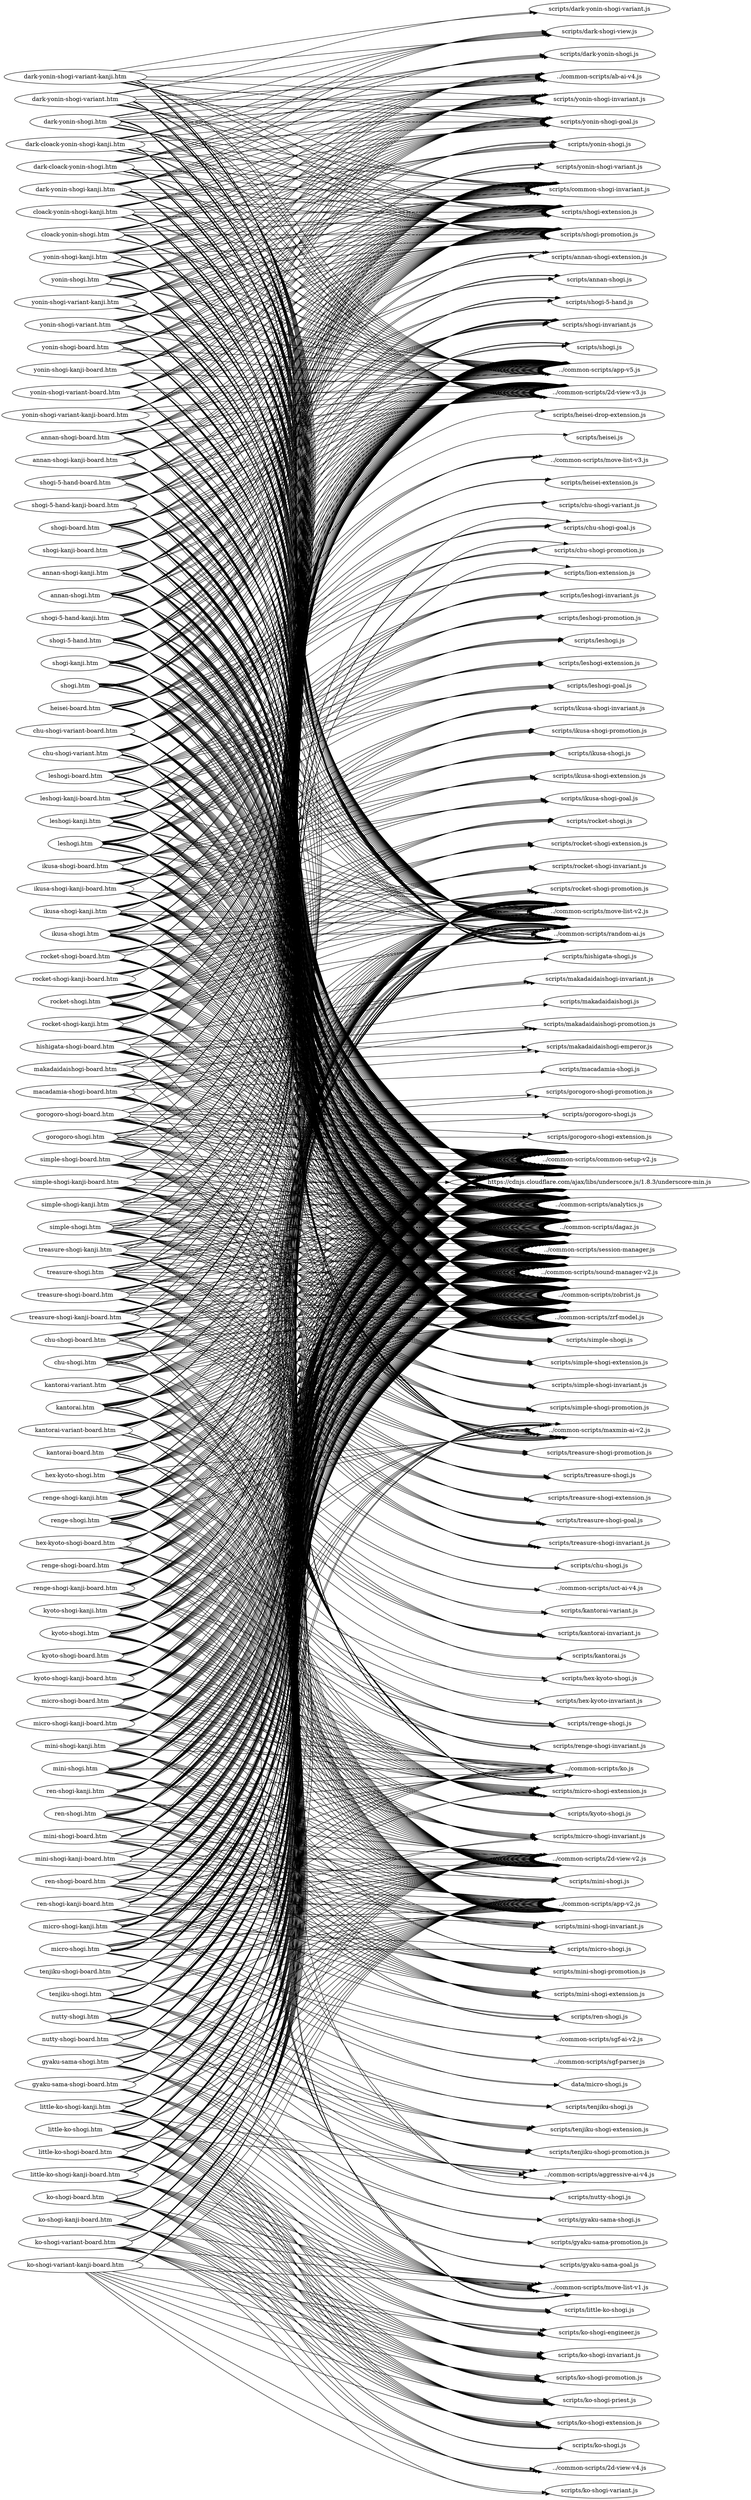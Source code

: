 digraph "graph" {
graph[ ranksep=10, rankdir = LR ];
  "annan-shogi-board.htm" -> "../common-scripts/2d-view-v3.js";
  "annan-shogi-board.htm" -> "../common-scripts/analytics.js";
  "annan-shogi-board.htm" -> "../common-scripts/app-v5.js";
  "annan-shogi-board.htm" -> "../common-scripts/common-setup-v2.js";
  "annan-shogi-board.htm" -> "../common-scripts/dagaz.js";
  "annan-shogi-board.htm" -> "../common-scripts/ko.js";
  "annan-shogi-board.htm" -> "../common-scripts/move-list-v2.js";
  "annan-shogi-board.htm" -> "../common-scripts/session-manager.js";
  "annan-shogi-board.htm" -> "../common-scripts/sound-manager-v2.js";
  "annan-shogi-board.htm" -> "../common-scripts/zobrist.js";
  "annan-shogi-board.htm" -> "../common-scripts/zrf-model.js";
  "annan-shogi-board.htm" -> "https://cdnjs.cloudflare.com/ajax/libs/underscore.js/1.8.3/underscore-min.js";
  "annan-shogi-board.htm" -> "scripts/annan-shogi-extension.js";
  "annan-shogi-board.htm" -> "scripts/annan-shogi.js";
  "annan-shogi-board.htm" -> "scripts/common-shogi-invariant.js";
  "annan-shogi-board.htm" -> "scripts/shogi-extension.js";
  "annan-shogi-board.htm" -> "scripts/shogi-promotion.js";
  "annan-shogi-kanji-board.htm" -> "../common-scripts/2d-view-v3.js";
  "annan-shogi-kanji-board.htm" -> "../common-scripts/analytics.js";
  "annan-shogi-kanji-board.htm" -> "../common-scripts/app-v5.js";
  "annan-shogi-kanji-board.htm" -> "../common-scripts/common-setup-v2.js";
  "annan-shogi-kanji-board.htm" -> "../common-scripts/dagaz.js";
  "annan-shogi-kanji-board.htm" -> "../common-scripts/ko.js";
  "annan-shogi-kanji-board.htm" -> "../common-scripts/move-list-v2.js";
  "annan-shogi-kanji-board.htm" -> "../common-scripts/session-manager.js";
  "annan-shogi-kanji-board.htm" -> "../common-scripts/sound-manager-v2.js";
  "annan-shogi-kanji-board.htm" -> "../common-scripts/zobrist.js";
  "annan-shogi-kanji-board.htm" -> "../common-scripts/zrf-model.js";
  "annan-shogi-kanji-board.htm" -> "https://cdnjs.cloudflare.com/ajax/libs/underscore.js/1.8.3/underscore-min.js";
  "annan-shogi-kanji-board.htm" -> "scripts/annan-shogi-extension.js";
  "annan-shogi-kanji-board.htm" -> "scripts/annan-shogi.js";
  "annan-shogi-kanji-board.htm" -> "scripts/common-shogi-invariant.js";
  "annan-shogi-kanji-board.htm" -> "scripts/shogi-extension.js";
  "annan-shogi-kanji-board.htm" -> "scripts/shogi-promotion.js";
  "annan-shogi-kanji.htm" -> "../common-scripts/2d-view-v3.js";
  "annan-shogi-kanji.htm" -> "../common-scripts/analytics.js";
  "annan-shogi-kanji.htm" -> "../common-scripts/app-v5.js";
  "annan-shogi-kanji.htm" -> "../common-scripts/common-setup-v2.js";
  "annan-shogi-kanji.htm" -> "../common-scripts/dagaz.js";
  "annan-shogi-kanji.htm" -> "../common-scripts/ko.js";
  "annan-shogi-kanji.htm" -> "../common-scripts/maxmin-ai-v2.js";
  "annan-shogi-kanji.htm" -> "../common-scripts/move-list-v2.js";
  "annan-shogi-kanji.htm" -> "../common-scripts/random-ai.js";
  "annan-shogi-kanji.htm" -> "../common-scripts/session-manager.js";
  "annan-shogi-kanji.htm" -> "../common-scripts/sound-manager-v2.js";
  "annan-shogi-kanji.htm" -> "../common-scripts/zobrist.js";
  "annan-shogi-kanji.htm" -> "../common-scripts/zrf-model.js";
  "annan-shogi-kanji.htm" -> "https://cdnjs.cloudflare.com/ajax/libs/underscore.js/1.8.3/underscore-min.js";
  "annan-shogi-kanji.htm" -> "scripts/annan-shogi-extension.js";
  "annan-shogi-kanji.htm" -> "scripts/annan-shogi.js";
  "annan-shogi-kanji.htm" -> "scripts/common-shogi-invariant.js";
  "annan-shogi-kanji.htm" -> "scripts/shogi-extension.js";
  "annan-shogi-kanji.htm" -> "scripts/shogi-promotion.js";
  "annan-shogi.htm" -> "../common-scripts/2d-view-v3.js";
  "annan-shogi.htm" -> "../common-scripts/analytics.js";
  "annan-shogi.htm" -> "../common-scripts/app-v5.js";
  "annan-shogi.htm" -> "../common-scripts/common-setup-v2.js";
  "annan-shogi.htm" -> "../common-scripts/dagaz.js";
  "annan-shogi.htm" -> "../common-scripts/ko.js";
  "annan-shogi.htm" -> "../common-scripts/maxmin-ai-v2.js";
  "annan-shogi.htm" -> "../common-scripts/move-list-v2.js";
  "annan-shogi.htm" -> "../common-scripts/random-ai.js";
  "annan-shogi.htm" -> "../common-scripts/session-manager.js";
  "annan-shogi.htm" -> "../common-scripts/sound-manager-v2.js";
  "annan-shogi.htm" -> "../common-scripts/zobrist.js";
  "annan-shogi.htm" -> "../common-scripts/zrf-model.js";
  "annan-shogi.htm" -> "https://cdnjs.cloudflare.com/ajax/libs/underscore.js/1.8.3/underscore-min.js";
  "annan-shogi.htm" -> "scripts/annan-shogi-extension.js";
  "annan-shogi.htm" -> "scripts/annan-shogi.js";
  "annan-shogi.htm" -> "scripts/common-shogi-invariant.js";
  "annan-shogi.htm" -> "scripts/shogi-extension.js";
  "annan-shogi.htm" -> "scripts/shogi-promotion.js";
  "chu-shogi-board.htm" -> "../common-scripts/2d-view-v2.js";
  "chu-shogi-board.htm" -> "../common-scripts/analytics.js";
  "chu-shogi-board.htm" -> "../common-scripts/app-v2.js";
  "chu-shogi-board.htm" -> "../common-scripts/common-setup-v2.js";
  "chu-shogi-board.htm" -> "../common-scripts/dagaz.js";
  "chu-shogi-board.htm" -> "../common-scripts/move-list-v1.js";
  "chu-shogi-board.htm" -> "../common-scripts/session-manager.js";
  "chu-shogi-board.htm" -> "../common-scripts/sound-manager-v2.js";
  "chu-shogi-board.htm" -> "../common-scripts/zobrist.js";
  "chu-shogi-board.htm" -> "../common-scripts/zrf-model.js";
  "chu-shogi-board.htm" -> "https://cdnjs.cloudflare.com/ajax/libs/underscore.js/1.8.3/underscore-min.js";
  "chu-shogi-board.htm" -> "scripts/chu-shogi-goal.js";
  "chu-shogi-board.htm" -> "scripts/chu-shogi-promotion.js";
  "chu-shogi-board.htm" -> "scripts/chu-shogi.js";
  "chu-shogi-board.htm" -> "scripts/lion-extension.js";
  "chu-shogi-variant-board.htm" -> "../common-scripts/2d-view-v3.js";
  "chu-shogi-variant-board.htm" -> "../common-scripts/analytics.js";
  "chu-shogi-variant-board.htm" -> "../common-scripts/app-v5.js";
  "chu-shogi-variant-board.htm" -> "../common-scripts/common-setup-v2.js";
  "chu-shogi-variant-board.htm" -> "../common-scripts/dagaz.js";
  "chu-shogi-variant-board.htm" -> "../common-scripts/move-list-v3.js";
  "chu-shogi-variant-board.htm" -> "../common-scripts/session-manager.js";
  "chu-shogi-variant-board.htm" -> "../common-scripts/sound-manager-v2.js";
  "chu-shogi-variant-board.htm" -> "../common-scripts/zobrist.js";
  "chu-shogi-variant-board.htm" -> "../common-scripts/zrf-model.js";
  "chu-shogi-variant-board.htm" -> "https://cdnjs.cloudflare.com/ajax/libs/underscore.js/1.8.3/underscore-min.js";
  "chu-shogi-variant-board.htm" -> "scripts/chu-shogi-goal.js";
  "chu-shogi-variant-board.htm" -> "scripts/chu-shogi-promotion.js";
  "chu-shogi-variant-board.htm" -> "scripts/chu-shogi-variant.js";
  "chu-shogi-variant-board.htm" -> "scripts/heisei-extension.js";
  "chu-shogi-variant-board.htm" -> "scripts/lion-extension.js";
  "chu-shogi-variant.htm" -> "../common-scripts/2d-view-v3.js";
  "chu-shogi-variant.htm" -> "../common-scripts/aggressive-ai-v4.js";
  "chu-shogi-variant.htm" -> "../common-scripts/analytics.js";
  "chu-shogi-variant.htm" -> "../common-scripts/app-v5.js";
  "chu-shogi-variant.htm" -> "../common-scripts/common-setup-v2.js";
  "chu-shogi-variant.htm" -> "../common-scripts/dagaz.js";
  "chu-shogi-variant.htm" -> "../common-scripts/move-list-v3.js";
  "chu-shogi-variant.htm" -> "../common-scripts/random-ai.js";
  "chu-shogi-variant.htm" -> "../common-scripts/session-manager.js";
  "chu-shogi-variant.htm" -> "../common-scripts/sound-manager-v2.js";
  "chu-shogi-variant.htm" -> "../common-scripts/zobrist.js";
  "chu-shogi-variant.htm" -> "../common-scripts/zrf-model.js";
  "chu-shogi-variant.htm" -> "https://cdnjs.cloudflare.com/ajax/libs/underscore.js/1.8.3/underscore-min.js";
  "chu-shogi-variant.htm" -> "scripts/chu-shogi-goal.js";
  "chu-shogi-variant.htm" -> "scripts/chu-shogi-promotion.js";
  "chu-shogi-variant.htm" -> "scripts/chu-shogi-variant.js";
  "chu-shogi-variant.htm" -> "scripts/heisei-extension.js";
  "chu-shogi-variant.htm" -> "scripts/lion-extension.js";
  "chu-shogi.htm" -> "../common-scripts/2d-view-v2.js";
  "chu-shogi.htm" -> "../common-scripts/aggressive-ai-v4.js";
  "chu-shogi.htm" -> "../common-scripts/analytics.js";
  "chu-shogi.htm" -> "../common-scripts/app-v2.js";
  "chu-shogi.htm" -> "../common-scripts/common-setup-v2.js";
  "chu-shogi.htm" -> "../common-scripts/dagaz.js";
  "chu-shogi.htm" -> "../common-scripts/move-list-v1.js";
  "chu-shogi.htm" -> "../common-scripts/random-ai.js";
  "chu-shogi.htm" -> "../common-scripts/session-manager.js";
  "chu-shogi.htm" -> "../common-scripts/sound-manager-v2.js";
  "chu-shogi.htm" -> "../common-scripts/zobrist.js";
  "chu-shogi.htm" -> "../common-scripts/zrf-model.js";
  "chu-shogi.htm" -> "https://cdnjs.cloudflare.com/ajax/libs/underscore.js/1.8.3/underscore-min.js";
  "chu-shogi.htm" -> "scripts/chu-shogi-goal.js";
  "chu-shogi.htm" -> "scripts/chu-shogi-promotion.js";
  "chu-shogi.htm" -> "scripts/chu-shogi.js";
  "chu-shogi.htm" -> "scripts/lion-extension.js";
  "cloack-yonin-shogi-kanji.htm" -> "../common-scripts/2d-view-v3.js";
  "cloack-yonin-shogi-kanji.htm" -> "../common-scripts/ab-ai-v4.js";
  "cloack-yonin-shogi-kanji.htm" -> "../common-scripts/analytics.js";
  "cloack-yonin-shogi-kanji.htm" -> "../common-scripts/app-v5.js";
  "cloack-yonin-shogi-kanji.htm" -> "../common-scripts/common-setup-v2.js";
  "cloack-yonin-shogi-kanji.htm" -> "../common-scripts/dagaz.js";
  "cloack-yonin-shogi-kanji.htm" -> "../common-scripts/move-list-v2.js";
  "cloack-yonin-shogi-kanji.htm" -> "../common-scripts/random-ai.js";
  "cloack-yonin-shogi-kanji.htm" -> "../common-scripts/session-manager.js";
  "cloack-yonin-shogi-kanji.htm" -> "../common-scripts/sound-manager-v2.js";
  "cloack-yonin-shogi-kanji.htm" -> "../common-scripts/zobrist.js";
  "cloack-yonin-shogi-kanji.htm" -> "../common-scripts/zrf-model.js";
  "cloack-yonin-shogi-kanji.htm" -> "https://cdnjs.cloudflare.com/ajax/libs/underscore.js/1.8.3/underscore-min.js";
  "cloack-yonin-shogi-kanji.htm" -> "scripts/common-shogi-invariant.js";
  "cloack-yonin-shogi-kanji.htm" -> "scripts/shogi-extension.js";
  "cloack-yonin-shogi-kanji.htm" -> "scripts/shogi-promotion.js";
  "cloack-yonin-shogi-kanji.htm" -> "scripts/yonin-shogi-goal.js";
  "cloack-yonin-shogi-kanji.htm" -> "scripts/yonin-shogi-invariant.js";
  "cloack-yonin-shogi-kanji.htm" -> "scripts/yonin-shogi.js";
  "cloack-yonin-shogi.htm" -> "../common-scripts/2d-view-v3.js";
  "cloack-yonin-shogi.htm" -> "../common-scripts/ab-ai-v4.js";
  "cloack-yonin-shogi.htm" -> "../common-scripts/analytics.js";
  "cloack-yonin-shogi.htm" -> "../common-scripts/app-v5.js";
  "cloack-yonin-shogi.htm" -> "../common-scripts/common-setup-v2.js";
  "cloack-yonin-shogi.htm" -> "../common-scripts/dagaz.js";
  "cloack-yonin-shogi.htm" -> "../common-scripts/move-list-v2.js";
  "cloack-yonin-shogi.htm" -> "../common-scripts/random-ai.js";
  "cloack-yonin-shogi.htm" -> "../common-scripts/session-manager.js";
  "cloack-yonin-shogi.htm" -> "../common-scripts/sound-manager-v2.js";
  "cloack-yonin-shogi.htm" -> "../common-scripts/zobrist.js";
  "cloack-yonin-shogi.htm" -> "../common-scripts/zrf-model.js";
  "cloack-yonin-shogi.htm" -> "https://cdnjs.cloudflare.com/ajax/libs/underscore.js/1.8.3/underscore-min.js";
  "cloack-yonin-shogi.htm" -> "scripts/common-shogi-invariant.js";
  "cloack-yonin-shogi.htm" -> "scripts/shogi-extension.js";
  "cloack-yonin-shogi.htm" -> "scripts/shogi-promotion.js";
  "cloack-yonin-shogi.htm" -> "scripts/yonin-shogi-goal.js";
  "cloack-yonin-shogi.htm" -> "scripts/yonin-shogi-invariant.js";
  "cloack-yonin-shogi.htm" -> "scripts/yonin-shogi.js";
  "dark-cloack-yonin-shogi-kanji.htm" -> "../common-scripts/2d-view-v3.js";
  "dark-cloack-yonin-shogi-kanji.htm" -> "../common-scripts/ab-ai-v4.js";
  "dark-cloack-yonin-shogi-kanji.htm" -> "../common-scripts/analytics.js";
  "dark-cloack-yonin-shogi-kanji.htm" -> "../common-scripts/app-v5.js";
  "dark-cloack-yonin-shogi-kanji.htm" -> "../common-scripts/common-setup-v2.js";
  "dark-cloack-yonin-shogi-kanji.htm" -> "../common-scripts/dagaz.js";
  "dark-cloack-yonin-shogi-kanji.htm" -> "../common-scripts/move-list-v2.js";
  "dark-cloack-yonin-shogi-kanji.htm" -> "../common-scripts/random-ai.js";
  "dark-cloack-yonin-shogi-kanji.htm" -> "../common-scripts/session-manager.js";
  "dark-cloack-yonin-shogi-kanji.htm" -> "../common-scripts/sound-manager-v2.js";
  "dark-cloack-yonin-shogi-kanji.htm" -> "../common-scripts/zobrist.js";
  "dark-cloack-yonin-shogi-kanji.htm" -> "../common-scripts/zrf-model.js";
  "dark-cloack-yonin-shogi-kanji.htm" -> "https://cdnjs.cloudflare.com/ajax/libs/underscore.js/1.8.3/underscore-min.js";
  "dark-cloack-yonin-shogi-kanji.htm" -> "scripts/common-shogi-invariant.js";
  "dark-cloack-yonin-shogi-kanji.htm" -> "scripts/dark-shogi-view.js";
  "dark-cloack-yonin-shogi-kanji.htm" -> "scripts/dark-yonin-shogi.js";
  "dark-cloack-yonin-shogi-kanji.htm" -> "scripts/shogi-extension.js";
  "dark-cloack-yonin-shogi-kanji.htm" -> "scripts/shogi-promotion.js";
  "dark-cloack-yonin-shogi-kanji.htm" -> "scripts/yonin-shogi-goal.js";
  "dark-cloack-yonin-shogi-kanji.htm" -> "scripts/yonin-shogi-invariant.js";
  "dark-cloack-yonin-shogi.htm" -> "../common-scripts/2d-view-v3.js";
  "dark-cloack-yonin-shogi.htm" -> "../common-scripts/ab-ai-v4.js";
  "dark-cloack-yonin-shogi.htm" -> "../common-scripts/analytics.js";
  "dark-cloack-yonin-shogi.htm" -> "../common-scripts/app-v5.js";
  "dark-cloack-yonin-shogi.htm" -> "../common-scripts/common-setup-v2.js";
  "dark-cloack-yonin-shogi.htm" -> "../common-scripts/dagaz.js";
  "dark-cloack-yonin-shogi.htm" -> "../common-scripts/move-list-v2.js";
  "dark-cloack-yonin-shogi.htm" -> "../common-scripts/random-ai.js";
  "dark-cloack-yonin-shogi.htm" -> "../common-scripts/session-manager.js";
  "dark-cloack-yonin-shogi.htm" -> "../common-scripts/sound-manager-v2.js";
  "dark-cloack-yonin-shogi.htm" -> "../common-scripts/zobrist.js";
  "dark-cloack-yonin-shogi.htm" -> "../common-scripts/zrf-model.js";
  "dark-cloack-yonin-shogi.htm" -> "https://cdnjs.cloudflare.com/ajax/libs/underscore.js/1.8.3/underscore-min.js";
  "dark-cloack-yonin-shogi.htm" -> "scripts/common-shogi-invariant.js";
  "dark-cloack-yonin-shogi.htm" -> "scripts/dark-shogi-view.js";
  "dark-cloack-yonin-shogi.htm" -> "scripts/dark-yonin-shogi.js";
  "dark-cloack-yonin-shogi.htm" -> "scripts/shogi-extension.js";
  "dark-cloack-yonin-shogi.htm" -> "scripts/shogi-promotion.js";
  "dark-cloack-yonin-shogi.htm" -> "scripts/yonin-shogi-goal.js";
  "dark-cloack-yonin-shogi.htm" -> "scripts/yonin-shogi-invariant.js";
  "dark-yonin-shogi-kanji.htm" -> "../common-scripts/2d-view-v3.js";
  "dark-yonin-shogi-kanji.htm" -> "../common-scripts/ab-ai-v4.js";
  "dark-yonin-shogi-kanji.htm" -> "../common-scripts/analytics.js";
  "dark-yonin-shogi-kanji.htm" -> "../common-scripts/app-v5.js";
  "dark-yonin-shogi-kanji.htm" -> "../common-scripts/common-setup-v2.js";
  "dark-yonin-shogi-kanji.htm" -> "../common-scripts/dagaz.js";
  "dark-yonin-shogi-kanji.htm" -> "../common-scripts/move-list-v2.js";
  "dark-yonin-shogi-kanji.htm" -> "../common-scripts/random-ai.js";
  "dark-yonin-shogi-kanji.htm" -> "../common-scripts/session-manager.js";
  "dark-yonin-shogi-kanji.htm" -> "../common-scripts/sound-manager-v2.js";
  "dark-yonin-shogi-kanji.htm" -> "../common-scripts/zobrist.js";
  "dark-yonin-shogi-kanji.htm" -> "../common-scripts/zrf-model.js";
  "dark-yonin-shogi-kanji.htm" -> "https://cdnjs.cloudflare.com/ajax/libs/underscore.js/1.8.3/underscore-min.js";
  "dark-yonin-shogi-kanji.htm" -> "scripts/common-shogi-invariant.js";
  "dark-yonin-shogi-kanji.htm" -> "scripts/dark-shogi-view.js";
  "dark-yonin-shogi-kanji.htm" -> "scripts/dark-yonin-shogi.js";
  "dark-yonin-shogi-kanji.htm" -> "scripts/shogi-extension.js";
  "dark-yonin-shogi-kanji.htm" -> "scripts/shogi-promotion.js";
  "dark-yonin-shogi-kanji.htm" -> "scripts/yonin-shogi-goal.js";
  "dark-yonin-shogi-kanji.htm" -> "scripts/yonin-shogi-invariant.js";
  "dark-yonin-shogi-variant-kanji.htm" -> "../common-scripts/2d-view-v3.js";
  "dark-yonin-shogi-variant-kanji.htm" -> "../common-scripts/ab-ai-v4.js";
  "dark-yonin-shogi-variant-kanji.htm" -> "../common-scripts/analytics.js";
  "dark-yonin-shogi-variant-kanji.htm" -> "../common-scripts/app-v5.js";
  "dark-yonin-shogi-variant-kanji.htm" -> "../common-scripts/common-setup-v2.js";
  "dark-yonin-shogi-variant-kanji.htm" -> "../common-scripts/dagaz.js";
  "dark-yonin-shogi-variant-kanji.htm" -> "../common-scripts/move-list-v2.js";
  "dark-yonin-shogi-variant-kanji.htm" -> "../common-scripts/random-ai.js";
  "dark-yonin-shogi-variant-kanji.htm" -> "../common-scripts/session-manager.js";
  "dark-yonin-shogi-variant-kanji.htm" -> "../common-scripts/sound-manager-v2.js";
  "dark-yonin-shogi-variant-kanji.htm" -> "../common-scripts/zobrist.js";
  "dark-yonin-shogi-variant-kanji.htm" -> "../common-scripts/zrf-model.js";
  "dark-yonin-shogi-variant-kanji.htm" -> "https://cdnjs.cloudflare.com/ajax/libs/underscore.js/1.8.3/underscore-min.js";
  "dark-yonin-shogi-variant-kanji.htm" -> "scripts/common-shogi-invariant.js";
  "dark-yonin-shogi-variant-kanji.htm" -> "scripts/dark-shogi-view.js";
  "dark-yonin-shogi-variant-kanji.htm" -> "scripts/dark-yonin-shogi-variant.js";
  "dark-yonin-shogi-variant-kanji.htm" -> "scripts/shogi-extension.js";
  "dark-yonin-shogi-variant-kanji.htm" -> "scripts/shogi-promotion.js";
  "dark-yonin-shogi-variant-kanji.htm" -> "scripts/yonin-shogi-goal.js";
  "dark-yonin-shogi-variant-kanji.htm" -> "scripts/yonin-shogi-invariant.js";
  "dark-yonin-shogi-variant.htm" -> "../common-scripts/2d-view-v3.js";
  "dark-yonin-shogi-variant.htm" -> "../common-scripts/ab-ai-v4.js";
  "dark-yonin-shogi-variant.htm" -> "../common-scripts/analytics.js";
  "dark-yonin-shogi-variant.htm" -> "../common-scripts/app-v5.js";
  "dark-yonin-shogi-variant.htm" -> "../common-scripts/common-setup-v2.js";
  "dark-yonin-shogi-variant.htm" -> "../common-scripts/dagaz.js";
  "dark-yonin-shogi-variant.htm" -> "../common-scripts/move-list-v2.js";
  "dark-yonin-shogi-variant.htm" -> "../common-scripts/random-ai.js";
  "dark-yonin-shogi-variant.htm" -> "../common-scripts/session-manager.js";
  "dark-yonin-shogi-variant.htm" -> "../common-scripts/sound-manager-v2.js";
  "dark-yonin-shogi-variant.htm" -> "../common-scripts/zobrist.js";
  "dark-yonin-shogi-variant.htm" -> "../common-scripts/zrf-model.js";
  "dark-yonin-shogi-variant.htm" -> "https://cdnjs.cloudflare.com/ajax/libs/underscore.js/1.8.3/underscore-min.js";
  "dark-yonin-shogi-variant.htm" -> "scripts/common-shogi-invariant.js";
  "dark-yonin-shogi-variant.htm" -> "scripts/dark-shogi-view.js";
  "dark-yonin-shogi-variant.htm" -> "scripts/dark-yonin-shogi-variant.js";
  "dark-yonin-shogi-variant.htm" -> "scripts/shogi-extension.js";
  "dark-yonin-shogi-variant.htm" -> "scripts/shogi-promotion.js";
  "dark-yonin-shogi-variant.htm" -> "scripts/yonin-shogi-goal.js";
  "dark-yonin-shogi-variant.htm" -> "scripts/yonin-shogi-invariant.js";
  "dark-yonin-shogi.htm" -> "../common-scripts/2d-view-v3.js";
  "dark-yonin-shogi.htm" -> "../common-scripts/ab-ai-v4.js";
  "dark-yonin-shogi.htm" -> "../common-scripts/analytics.js";
  "dark-yonin-shogi.htm" -> "../common-scripts/app-v5.js";
  "dark-yonin-shogi.htm" -> "../common-scripts/common-setup-v2.js";
  "dark-yonin-shogi.htm" -> "../common-scripts/dagaz.js";
  "dark-yonin-shogi.htm" -> "../common-scripts/move-list-v2.js";
  "dark-yonin-shogi.htm" -> "../common-scripts/random-ai.js";
  "dark-yonin-shogi.htm" -> "../common-scripts/session-manager.js";
  "dark-yonin-shogi.htm" -> "../common-scripts/sound-manager-v2.js";
  "dark-yonin-shogi.htm" -> "../common-scripts/zobrist.js";
  "dark-yonin-shogi.htm" -> "../common-scripts/zrf-model.js";
  "dark-yonin-shogi.htm" -> "https://cdnjs.cloudflare.com/ajax/libs/underscore.js/1.8.3/underscore-min.js";
  "dark-yonin-shogi.htm" -> "scripts/common-shogi-invariant.js";
  "dark-yonin-shogi.htm" -> "scripts/dark-shogi-view.js";
  "dark-yonin-shogi.htm" -> "scripts/dark-yonin-shogi.js";
  "dark-yonin-shogi.htm" -> "scripts/shogi-extension.js";
  "dark-yonin-shogi.htm" -> "scripts/shogi-promotion.js";
  "dark-yonin-shogi.htm" -> "scripts/yonin-shogi-goal.js";
  "dark-yonin-shogi.htm" -> "scripts/yonin-shogi-invariant.js";
  "gorogoro-shogi-board.htm" -> "../common-scripts/2d-view-v3.js";
  "gorogoro-shogi-board.htm" -> "../common-scripts/analytics.js";
  "gorogoro-shogi-board.htm" -> "../common-scripts/app-v5.js";
  "gorogoro-shogi-board.htm" -> "../common-scripts/common-setup-v2.js";
  "gorogoro-shogi-board.htm" -> "../common-scripts/dagaz.js";
  "gorogoro-shogi-board.htm" -> "../common-scripts/ko.js";
  "gorogoro-shogi-board.htm" -> "../common-scripts/move-list-v2.js";
  "gorogoro-shogi-board.htm" -> "../common-scripts/session-manager.js";
  "gorogoro-shogi-board.htm" -> "../common-scripts/sound-manager-v2.js";
  "gorogoro-shogi-board.htm" -> "../common-scripts/zobrist.js";
  "gorogoro-shogi-board.htm" -> "../common-scripts/zrf-model.js";
  "gorogoro-shogi-board.htm" -> "https://cdnjs.cloudflare.com/ajax/libs/underscore.js/1.8.3/underscore-min.js";
  "gorogoro-shogi-board.htm" -> "scripts/gorogoro-shogi-extension.js";
  "gorogoro-shogi-board.htm" -> "scripts/gorogoro-shogi-promotion.js";
  "gorogoro-shogi-board.htm" -> "scripts/gorogoro-shogi.js";
  "gorogoro-shogi.htm" -> "../common-scripts/2d-view-v3.js";
  "gorogoro-shogi.htm" -> "../common-scripts/analytics.js";
  "gorogoro-shogi.htm" -> "../common-scripts/app-v5.js";
  "gorogoro-shogi.htm" -> "../common-scripts/common-setup-v2.js";
  "gorogoro-shogi.htm" -> "../common-scripts/dagaz.js";
  "gorogoro-shogi.htm" -> "../common-scripts/ko.js";
  "gorogoro-shogi.htm" -> "../common-scripts/maxmin-ai-v2.js";
  "gorogoro-shogi.htm" -> "../common-scripts/move-list-v2.js";
  "gorogoro-shogi.htm" -> "../common-scripts/random-ai.js";
  "gorogoro-shogi.htm" -> "../common-scripts/session-manager.js";
  "gorogoro-shogi.htm" -> "../common-scripts/sound-manager-v2.js";
  "gorogoro-shogi.htm" -> "../common-scripts/zobrist.js";
  "gorogoro-shogi.htm" -> "../common-scripts/zrf-model.js";
  "gorogoro-shogi.htm" -> "https://cdnjs.cloudflare.com/ajax/libs/underscore.js/1.8.3/underscore-min.js";
  "gorogoro-shogi.htm" -> "scripts/gorogoro-shogi-extension.js";
  "gorogoro-shogi.htm" -> "scripts/gorogoro-shogi-promotion.js";
  "gorogoro-shogi.htm" -> "scripts/gorogoro-shogi.js";
  "gyaku-sama-shogi-board.htm" -> "../common-scripts/2d-view-v2.js";
  "gyaku-sama-shogi-board.htm" -> "../common-scripts/analytics.js";
  "gyaku-sama-shogi-board.htm" -> "../common-scripts/app-v2.js";
  "gyaku-sama-shogi-board.htm" -> "../common-scripts/common-setup-v2.js";
  "gyaku-sama-shogi-board.htm" -> "../common-scripts/dagaz.js";
  "gyaku-sama-shogi-board.htm" -> "../common-scripts/move-list-v1.js";
  "gyaku-sama-shogi-board.htm" -> "../common-scripts/session-manager.js";
  "gyaku-sama-shogi-board.htm" -> "../common-scripts/sound-manager-v2.js";
  "gyaku-sama-shogi-board.htm" -> "../common-scripts/zobrist.js";
  "gyaku-sama-shogi-board.htm" -> "../common-scripts/zrf-model.js";
  "gyaku-sama-shogi-board.htm" -> "https://cdnjs.cloudflare.com/ajax/libs/underscore.js/1.8.3/underscore-min.js";
  "gyaku-sama-shogi-board.htm" -> "scripts/gyaku-sama-goal.js";
  "gyaku-sama-shogi-board.htm" -> "scripts/gyaku-sama-promotion.js";
  "gyaku-sama-shogi-board.htm" -> "scripts/gyaku-sama-shogi.js";
  "gyaku-sama-shogi.htm" -> "../common-scripts/2d-view-v2.js";
  "gyaku-sama-shogi.htm" -> "../common-scripts/aggressive-ai-v4.js";
  "gyaku-sama-shogi.htm" -> "../common-scripts/analytics.js";
  "gyaku-sama-shogi.htm" -> "../common-scripts/app-v2.js";
  "gyaku-sama-shogi.htm" -> "../common-scripts/common-setup-v2.js";
  "gyaku-sama-shogi.htm" -> "../common-scripts/dagaz.js";
  "gyaku-sama-shogi.htm" -> "../common-scripts/move-list-v1.js";
  "gyaku-sama-shogi.htm" -> "../common-scripts/random-ai.js";
  "gyaku-sama-shogi.htm" -> "../common-scripts/session-manager.js";
  "gyaku-sama-shogi.htm" -> "../common-scripts/sound-manager-v2.js";
  "gyaku-sama-shogi.htm" -> "../common-scripts/zobrist.js";
  "gyaku-sama-shogi.htm" -> "../common-scripts/zrf-model.js";
  "gyaku-sama-shogi.htm" -> "https://cdnjs.cloudflare.com/ajax/libs/underscore.js/1.8.3/underscore-min.js";
  "gyaku-sama-shogi.htm" -> "scripts/gyaku-sama-goal.js";
  "gyaku-sama-shogi.htm" -> "scripts/gyaku-sama-promotion.js";
  "gyaku-sama-shogi.htm" -> "scripts/gyaku-sama-shogi.js";
  "heisei-board.htm" -> "../common-scripts/2d-view-v3.js";
  "heisei-board.htm" -> "../common-scripts/analytics.js";
  "heisei-board.htm" -> "../common-scripts/app-v5.js";
  "heisei-board.htm" -> "../common-scripts/common-setup-v2.js";
  "heisei-board.htm" -> "../common-scripts/dagaz.js";
  "heisei-board.htm" -> "../common-scripts/move-list-v3.js";
  "heisei-board.htm" -> "../common-scripts/session-manager.js";
  "heisei-board.htm" -> "../common-scripts/sound-manager-v2.js";
  "heisei-board.htm" -> "../common-scripts/zobrist.js";
  "heisei-board.htm" -> "../common-scripts/zrf-model.js";
  "heisei-board.htm" -> "https://cdnjs.cloudflare.com/ajax/libs/underscore.js/1.8.3/underscore-min.js";
  "heisei-board.htm" -> "scripts/chu-shogi-goal.js";
  "heisei-board.htm" -> "scripts/chu-shogi-promotion.js";
  "heisei-board.htm" -> "scripts/heisei-drop-extension.js";
  "heisei-board.htm" -> "scripts/heisei.js";
  "heisei-board.htm" -> "scripts/lion-extension.js";
  "hex-kyoto-shogi-board.htm" -> "../common-scripts/2d-view-v2.js";
  "hex-kyoto-shogi-board.htm" -> "../common-scripts/analytics.js";
  "hex-kyoto-shogi-board.htm" -> "../common-scripts/app-v2.js";
  "hex-kyoto-shogi-board.htm" -> "../common-scripts/common-setup-v2.js";
  "hex-kyoto-shogi-board.htm" -> "../common-scripts/dagaz.js";
  "hex-kyoto-shogi-board.htm" -> "../common-scripts/move-list-v2.js";
  "hex-kyoto-shogi-board.htm" -> "../common-scripts/session-manager.js";
  "hex-kyoto-shogi-board.htm" -> "../common-scripts/sound-manager-v2.js";
  "hex-kyoto-shogi-board.htm" -> "../common-scripts/zobrist.js";
  "hex-kyoto-shogi-board.htm" -> "../common-scripts/zrf-model.js";
  "hex-kyoto-shogi-board.htm" -> "https://cdnjs.cloudflare.com/ajax/libs/underscore.js/1.8.3/underscore-min.js";
  "hex-kyoto-shogi-board.htm" -> "scripts/hex-kyoto-invariant.js";
  "hex-kyoto-shogi-board.htm" -> "scripts/hex-kyoto-shogi.js";
  "hex-kyoto-shogi-board.htm" -> "scripts/micro-shogi-extension.js";
  "hex-kyoto-shogi.htm" -> "../common-scripts/2d-view-v2.js";
  "hex-kyoto-shogi.htm" -> "../common-scripts/analytics.js";
  "hex-kyoto-shogi.htm" -> "../common-scripts/app-v2.js";
  "hex-kyoto-shogi.htm" -> "../common-scripts/common-setup-v2.js";
  "hex-kyoto-shogi.htm" -> "../common-scripts/dagaz.js";
  "hex-kyoto-shogi.htm" -> "../common-scripts/maxmin-ai-v2.js";
  "hex-kyoto-shogi.htm" -> "../common-scripts/move-list-v2.js";
  "hex-kyoto-shogi.htm" -> "../common-scripts/random-ai.js";
  "hex-kyoto-shogi.htm" -> "../common-scripts/session-manager.js";
  "hex-kyoto-shogi.htm" -> "../common-scripts/sound-manager-v2.js";
  "hex-kyoto-shogi.htm" -> "../common-scripts/zobrist.js";
  "hex-kyoto-shogi.htm" -> "../common-scripts/zrf-model.js";
  "hex-kyoto-shogi.htm" -> "https://cdnjs.cloudflare.com/ajax/libs/underscore.js/1.8.3/underscore-min.js";
  "hex-kyoto-shogi.htm" -> "scripts/hex-kyoto-invariant.js";
  "hex-kyoto-shogi.htm" -> "scripts/hex-kyoto-shogi.js";
  "hex-kyoto-shogi.htm" -> "scripts/micro-shogi-extension.js";
  "hishigata-shogi-board.htm" -> "../common-scripts/2d-view-v3.js";
  "hishigata-shogi-board.htm" -> "../common-scripts/analytics.js";
  "hishigata-shogi-board.htm" -> "../common-scripts/app-v5.js";
  "hishigata-shogi-board.htm" -> "../common-scripts/common-setup-v2.js";
  "hishigata-shogi-board.htm" -> "../common-scripts/dagaz.js";
  "hishigata-shogi-board.htm" -> "../common-scripts/move-list-v1.js";
  "hishigata-shogi-board.htm" -> "../common-scripts/session-manager.js";
  "hishigata-shogi-board.htm" -> "../common-scripts/sound-manager-v2.js";
  "hishigata-shogi-board.htm" -> "../common-scripts/zobrist.js";
  "hishigata-shogi-board.htm" -> "../common-scripts/zrf-model.js";
  "hishigata-shogi-board.htm" -> "https://cdnjs.cloudflare.com/ajax/libs/underscore.js/1.8.3/underscore-min.js";
  "hishigata-shogi-board.htm" -> "scripts/hishigata-shogi.js";
  "hishigata-shogi-board.htm" -> "scripts/makadaidaishogi-emperor.js";
  "hishigata-shogi-board.htm" -> "scripts/makadaidaishogi-invariant.js";
  "hishigata-shogi-board.htm" -> "scripts/makadaidaishogi-promotion.js";
  "ikusa-shogi-board.htm" -> "../common-scripts/2d-view-v3.js";
  "ikusa-shogi-board.htm" -> "../common-scripts/analytics.js";
  "ikusa-shogi-board.htm" -> "../common-scripts/app-v5.js";
  "ikusa-shogi-board.htm" -> "../common-scripts/common-setup-v2.js";
  "ikusa-shogi-board.htm" -> "../common-scripts/dagaz.js";
  "ikusa-shogi-board.htm" -> "../common-scripts/move-list-v2.js";
  "ikusa-shogi-board.htm" -> "../common-scripts/session-manager.js";
  "ikusa-shogi-board.htm" -> "../common-scripts/sound-manager-v2.js";
  "ikusa-shogi-board.htm" -> "../common-scripts/zobrist.js";
  "ikusa-shogi-board.htm" -> "../common-scripts/zrf-model.js";
  "ikusa-shogi-board.htm" -> "https://cdnjs.cloudflare.com/ajax/libs/underscore.js/1.8.3/underscore-min.js";
  "ikusa-shogi-board.htm" -> "scripts/ikusa-shogi-extension.js";
  "ikusa-shogi-board.htm" -> "scripts/ikusa-shogi-goal.js";
  "ikusa-shogi-board.htm" -> "scripts/ikusa-shogi-invariant.js";
  "ikusa-shogi-board.htm" -> "scripts/ikusa-shogi-promotion.js";
  "ikusa-shogi-board.htm" -> "scripts/ikusa-shogi.js";
  "ikusa-shogi-kanji-board.htm" -> "../common-scripts/2d-view-v3.js";
  "ikusa-shogi-kanji-board.htm" -> "../common-scripts/analytics.js";
  "ikusa-shogi-kanji-board.htm" -> "../common-scripts/app-v5.js";
  "ikusa-shogi-kanji-board.htm" -> "../common-scripts/common-setup-v2.js";
  "ikusa-shogi-kanji-board.htm" -> "../common-scripts/dagaz.js";
  "ikusa-shogi-kanji-board.htm" -> "../common-scripts/move-list-v2.js";
  "ikusa-shogi-kanji-board.htm" -> "../common-scripts/session-manager.js";
  "ikusa-shogi-kanji-board.htm" -> "../common-scripts/sound-manager-v2.js";
  "ikusa-shogi-kanji-board.htm" -> "../common-scripts/zobrist.js";
  "ikusa-shogi-kanji-board.htm" -> "../common-scripts/zrf-model.js";
  "ikusa-shogi-kanji-board.htm" -> "https://cdnjs.cloudflare.com/ajax/libs/underscore.js/1.8.3/underscore-min.js";
  "ikusa-shogi-kanji-board.htm" -> "scripts/ikusa-shogi-extension.js";
  "ikusa-shogi-kanji-board.htm" -> "scripts/ikusa-shogi-goal.js";
  "ikusa-shogi-kanji-board.htm" -> "scripts/ikusa-shogi-invariant.js";
  "ikusa-shogi-kanji-board.htm" -> "scripts/ikusa-shogi-promotion.js";
  "ikusa-shogi-kanji-board.htm" -> "scripts/ikusa-shogi.js";
  "ikusa-shogi-kanji.htm" -> "../common-scripts/2d-view-v3.js";
  "ikusa-shogi-kanji.htm" -> "../common-scripts/analytics.js";
  "ikusa-shogi-kanji.htm" -> "../common-scripts/app-v5.js";
  "ikusa-shogi-kanji.htm" -> "../common-scripts/common-setup-v2.js";
  "ikusa-shogi-kanji.htm" -> "../common-scripts/dagaz.js";
  "ikusa-shogi-kanji.htm" -> "../common-scripts/maxmin-ai-v2.js";
  "ikusa-shogi-kanji.htm" -> "../common-scripts/move-list-v2.js";
  "ikusa-shogi-kanji.htm" -> "../common-scripts/random-ai.js";
  "ikusa-shogi-kanji.htm" -> "../common-scripts/session-manager.js";
  "ikusa-shogi-kanji.htm" -> "../common-scripts/sound-manager-v2.js";
  "ikusa-shogi-kanji.htm" -> "../common-scripts/zobrist.js";
  "ikusa-shogi-kanji.htm" -> "../common-scripts/zrf-model.js";
  "ikusa-shogi-kanji.htm" -> "https://cdnjs.cloudflare.com/ajax/libs/underscore.js/1.8.3/underscore-min.js";
  "ikusa-shogi-kanji.htm" -> "scripts/ikusa-shogi-extension.js";
  "ikusa-shogi-kanji.htm" -> "scripts/ikusa-shogi-goal.js";
  "ikusa-shogi-kanji.htm" -> "scripts/ikusa-shogi-invariant.js";
  "ikusa-shogi-kanji.htm" -> "scripts/ikusa-shogi-promotion.js";
  "ikusa-shogi-kanji.htm" -> "scripts/ikusa-shogi.js";
  "ikusa-shogi.htm" -> "../common-scripts/2d-view-v3.js";
  "ikusa-shogi.htm" -> "../common-scripts/analytics.js";
  "ikusa-shogi.htm" -> "../common-scripts/app-v5.js";
  "ikusa-shogi.htm" -> "../common-scripts/common-setup-v2.js";
  "ikusa-shogi.htm" -> "../common-scripts/dagaz.js";
  "ikusa-shogi.htm" -> "../common-scripts/maxmin-ai-v2.js";
  "ikusa-shogi.htm" -> "../common-scripts/move-list-v2.js";
  "ikusa-shogi.htm" -> "../common-scripts/random-ai.js";
  "ikusa-shogi.htm" -> "../common-scripts/session-manager.js";
  "ikusa-shogi.htm" -> "../common-scripts/sound-manager-v2.js";
  "ikusa-shogi.htm" -> "../common-scripts/zobrist.js";
  "ikusa-shogi.htm" -> "../common-scripts/zrf-model.js";
  "ikusa-shogi.htm" -> "https://cdnjs.cloudflare.com/ajax/libs/underscore.js/1.8.3/underscore-min.js";
  "ikusa-shogi.htm" -> "scripts/ikusa-shogi-extension.js";
  "ikusa-shogi.htm" -> "scripts/ikusa-shogi-goal.js";
  "ikusa-shogi.htm" -> "scripts/ikusa-shogi-invariant.js";
  "ikusa-shogi.htm" -> "scripts/ikusa-shogi-promotion.js";
  "ikusa-shogi.htm" -> "scripts/ikusa-shogi.js";
  "kantorai-board.htm" -> "../common-scripts/2d-view-v2.js";
  "kantorai-board.htm" -> "../common-scripts/analytics.js";
  "kantorai-board.htm" -> "../common-scripts/app-v2.js";
  "kantorai-board.htm" -> "../common-scripts/common-setup-v2.js";
  "kantorai-board.htm" -> "../common-scripts/dagaz.js";
  "kantorai-board.htm" -> "../common-scripts/move-list-v2.js";
  "kantorai-board.htm" -> "../common-scripts/session-manager.js";
  "kantorai-board.htm" -> "../common-scripts/sound-manager-v2.js";
  "kantorai-board.htm" -> "../common-scripts/zobrist.js";
  "kantorai-board.htm" -> "../common-scripts/zrf-model.js";
  "kantorai-board.htm" -> "https://cdnjs.cloudflare.com/ajax/libs/underscore.js/1.8.3/underscore-min.js";
  "kantorai-board.htm" -> "scripts/kantorai-invariant.js";
  "kantorai-board.htm" -> "scripts/kantorai.js";
  "kantorai-variant-board.htm" -> "../common-scripts/2d-view-v2.js";
  "kantorai-variant-board.htm" -> "../common-scripts/analytics.js";
  "kantorai-variant-board.htm" -> "../common-scripts/app-v2.js";
  "kantorai-variant-board.htm" -> "../common-scripts/common-setup-v2.js";
  "kantorai-variant-board.htm" -> "../common-scripts/dagaz.js";
  "kantorai-variant-board.htm" -> "../common-scripts/move-list-v2.js";
  "kantorai-variant-board.htm" -> "../common-scripts/session-manager.js";
  "kantorai-variant-board.htm" -> "../common-scripts/sound-manager-v2.js";
  "kantorai-variant-board.htm" -> "../common-scripts/zobrist.js";
  "kantorai-variant-board.htm" -> "../common-scripts/zrf-model.js";
  "kantorai-variant-board.htm" -> "https://cdnjs.cloudflare.com/ajax/libs/underscore.js/1.8.3/underscore-min.js";
  "kantorai-variant-board.htm" -> "scripts/kantorai-invariant.js";
  "kantorai-variant-board.htm" -> "scripts/kantorai-variant.js";
  "kantorai-variant.htm" -> "../common-scripts/2d-view-v2.js";
  "kantorai-variant.htm" -> "../common-scripts/analytics.js";
  "kantorai-variant.htm" -> "../common-scripts/app-v2.js";
  "kantorai-variant.htm" -> "../common-scripts/common-setup-v2.js";
  "kantorai-variant.htm" -> "../common-scripts/dagaz.js";
  "kantorai-variant.htm" -> "../common-scripts/move-list-v2.js";
  "kantorai-variant.htm" -> "../common-scripts/random-ai.js";
  "kantorai-variant.htm" -> "../common-scripts/session-manager.js";
  "kantorai-variant.htm" -> "../common-scripts/sound-manager-v2.js";
  "kantorai-variant.htm" -> "../common-scripts/uct-ai-v4.js";
  "kantorai-variant.htm" -> "../common-scripts/zobrist.js";
  "kantorai-variant.htm" -> "../common-scripts/zrf-model.js";
  "kantorai-variant.htm" -> "https://cdnjs.cloudflare.com/ajax/libs/underscore.js/1.8.3/underscore-min.js";
  "kantorai-variant.htm" -> "scripts/kantorai-invariant.js";
  "kantorai-variant.htm" -> "scripts/kantorai-variant.js";
  "kantorai.htm" -> "../common-scripts/2d-view-v2.js";
  "kantorai.htm" -> "../common-scripts/analytics.js";
  "kantorai.htm" -> "../common-scripts/app-v2.js";
  "kantorai.htm" -> "../common-scripts/common-setup-v2.js";
  "kantorai.htm" -> "../common-scripts/dagaz.js";
  "kantorai.htm" -> "../common-scripts/move-list-v2.js";
  "kantorai.htm" -> "../common-scripts/random-ai.js";
  "kantorai.htm" -> "../common-scripts/session-manager.js";
  "kantorai.htm" -> "../common-scripts/sound-manager-v2.js";
  "kantorai.htm" -> "../common-scripts/uct-ai-v4.js";
  "kantorai.htm" -> "../common-scripts/zobrist.js";
  "kantorai.htm" -> "../common-scripts/zrf-model.js";
  "kantorai.htm" -> "https://cdnjs.cloudflare.com/ajax/libs/underscore.js/1.8.3/underscore-min.js";
  "kantorai.htm" -> "scripts/kantorai-invariant.js";
  "kantorai.htm" -> "scripts/kantorai.js";
  "ko-shogi-board.htm" -> "../common-scripts/2d-view-v4.js";
  "ko-shogi-board.htm" -> "../common-scripts/analytics.js";
  "ko-shogi-board.htm" -> "../common-scripts/app-v2.js";
  "ko-shogi-board.htm" -> "../common-scripts/common-setup-v2.js";
  "ko-shogi-board.htm" -> "../common-scripts/dagaz.js";
  "ko-shogi-board.htm" -> "../common-scripts/move-list-v1.js";
  "ko-shogi-board.htm" -> "../common-scripts/session-manager.js";
  "ko-shogi-board.htm" -> "../common-scripts/sound-manager-v2.js";
  "ko-shogi-board.htm" -> "../common-scripts/zobrist.js";
  "ko-shogi-board.htm" -> "../common-scripts/zrf-model.js";
  "ko-shogi-board.htm" -> "https://cdnjs.cloudflare.com/ajax/libs/underscore.js/1.8.3/underscore-min.js";
  "ko-shogi-board.htm" -> "scripts/ko-shogi-extension.js";
  "ko-shogi-board.htm" -> "scripts/ko-shogi-invariant.js";
  "ko-shogi-board.htm" -> "scripts/ko-shogi-priest.js";
  "ko-shogi-board.htm" -> "scripts/ko-shogi-promotion.js";
  "ko-shogi-board.htm" -> "scripts/ko-shogi.js";
  "ko-shogi-kanji-board.htm" -> "../common-scripts/2d-view-v4.js";
  "ko-shogi-kanji-board.htm" -> "../common-scripts/analytics.js";
  "ko-shogi-kanji-board.htm" -> "../common-scripts/app-v2.js";
  "ko-shogi-kanji-board.htm" -> "../common-scripts/common-setup-v2.js";
  "ko-shogi-kanji-board.htm" -> "../common-scripts/dagaz.js";
  "ko-shogi-kanji-board.htm" -> "../common-scripts/move-list-v1.js";
  "ko-shogi-kanji-board.htm" -> "../common-scripts/session-manager.js";
  "ko-shogi-kanji-board.htm" -> "../common-scripts/sound-manager-v2.js";
  "ko-shogi-kanji-board.htm" -> "../common-scripts/zobrist.js";
  "ko-shogi-kanji-board.htm" -> "../common-scripts/zrf-model.js";
  "ko-shogi-kanji-board.htm" -> "https://cdnjs.cloudflare.com/ajax/libs/underscore.js/1.8.3/underscore-min.js";
  "ko-shogi-kanji-board.htm" -> "scripts/ko-shogi-extension.js";
  "ko-shogi-kanji-board.htm" -> "scripts/ko-shogi-invariant.js";
  "ko-shogi-kanji-board.htm" -> "scripts/ko-shogi-priest.js";
  "ko-shogi-kanji-board.htm" -> "scripts/ko-shogi-promotion.js";
  "ko-shogi-kanji-board.htm" -> "scripts/ko-shogi.js";
  "ko-shogi-variant-board.htm" -> "../common-scripts/2d-view-v4.js";
  "ko-shogi-variant-board.htm" -> "../common-scripts/analytics.js";
  "ko-shogi-variant-board.htm" -> "../common-scripts/app-v2.js";
  "ko-shogi-variant-board.htm" -> "../common-scripts/common-setup-v2.js";
  "ko-shogi-variant-board.htm" -> "../common-scripts/dagaz.js";
  "ko-shogi-variant-board.htm" -> "../common-scripts/move-list-v1.js";
  "ko-shogi-variant-board.htm" -> "../common-scripts/session-manager.js";
  "ko-shogi-variant-board.htm" -> "../common-scripts/sound-manager-v2.js";
  "ko-shogi-variant-board.htm" -> "../common-scripts/zobrist.js";
  "ko-shogi-variant-board.htm" -> "../common-scripts/zrf-model.js";
  "ko-shogi-variant-board.htm" -> "https://cdnjs.cloudflare.com/ajax/libs/underscore.js/1.8.3/underscore-min.js";
  "ko-shogi-variant-board.htm" -> "scripts/ko-shogi-engineer.js";
  "ko-shogi-variant-board.htm" -> "scripts/ko-shogi-extension.js";
  "ko-shogi-variant-board.htm" -> "scripts/ko-shogi-invariant.js";
  "ko-shogi-variant-board.htm" -> "scripts/ko-shogi-priest.js";
  "ko-shogi-variant-board.htm" -> "scripts/ko-shogi-promotion.js";
  "ko-shogi-variant-board.htm" -> "scripts/ko-shogi-variant.js";
  "ko-shogi-variant-kanji-board.htm" -> "../common-scripts/2d-view-v4.js";
  "ko-shogi-variant-kanji-board.htm" -> "../common-scripts/analytics.js";
  "ko-shogi-variant-kanji-board.htm" -> "../common-scripts/app-v2.js";
  "ko-shogi-variant-kanji-board.htm" -> "../common-scripts/common-setup-v2.js";
  "ko-shogi-variant-kanji-board.htm" -> "../common-scripts/dagaz.js";
  "ko-shogi-variant-kanji-board.htm" -> "../common-scripts/move-list-v1.js";
  "ko-shogi-variant-kanji-board.htm" -> "../common-scripts/session-manager.js";
  "ko-shogi-variant-kanji-board.htm" -> "../common-scripts/sound-manager-v2.js";
  "ko-shogi-variant-kanji-board.htm" -> "../common-scripts/zobrist.js";
  "ko-shogi-variant-kanji-board.htm" -> "../common-scripts/zrf-model.js";
  "ko-shogi-variant-kanji-board.htm" -> "https://cdnjs.cloudflare.com/ajax/libs/underscore.js/1.8.3/underscore-min.js";
  "ko-shogi-variant-kanji-board.htm" -> "scripts/ko-shogi-engineer.js";
  "ko-shogi-variant-kanji-board.htm" -> "scripts/ko-shogi-extension.js";
  "ko-shogi-variant-kanji-board.htm" -> "scripts/ko-shogi-invariant.js";
  "ko-shogi-variant-kanji-board.htm" -> "scripts/ko-shogi-priest.js";
  "ko-shogi-variant-kanji-board.htm" -> "scripts/ko-shogi-promotion.js";
  "ko-shogi-variant-kanji-board.htm" -> "scripts/ko-shogi-variant.js";
  "kyoto-shogi-board.htm" -> "../common-scripts/2d-view-v2.js";
  "kyoto-shogi-board.htm" -> "../common-scripts/analytics.js";
  "kyoto-shogi-board.htm" -> "../common-scripts/app-v2.js";
  "kyoto-shogi-board.htm" -> "../common-scripts/common-setup-v2.js";
  "kyoto-shogi-board.htm" -> "../common-scripts/dagaz.js";
  "kyoto-shogi-board.htm" -> "../common-scripts/ko.js";
  "kyoto-shogi-board.htm" -> "../common-scripts/move-list-v2.js";
  "kyoto-shogi-board.htm" -> "../common-scripts/session-manager.js";
  "kyoto-shogi-board.htm" -> "../common-scripts/sound-manager-v2.js";
  "kyoto-shogi-board.htm" -> "../common-scripts/zobrist.js";
  "kyoto-shogi-board.htm" -> "../common-scripts/zrf-model.js";
  "kyoto-shogi-board.htm" -> "https://cdnjs.cloudflare.com/ajax/libs/underscore.js/1.8.3/underscore-min.js";
  "kyoto-shogi-board.htm" -> "scripts/kyoto-shogi.js";
  "kyoto-shogi-board.htm" -> "scripts/micro-shogi-extension.js";
  "kyoto-shogi-board.htm" -> "scripts/micro-shogi-invariant.js";
  "kyoto-shogi-kanji-board.htm" -> "../common-scripts/2d-view-v2.js";
  "kyoto-shogi-kanji-board.htm" -> "../common-scripts/analytics.js";
  "kyoto-shogi-kanji-board.htm" -> "../common-scripts/app-v2.js";
  "kyoto-shogi-kanji-board.htm" -> "../common-scripts/common-setup-v2.js";
  "kyoto-shogi-kanji-board.htm" -> "../common-scripts/dagaz.js";
  "kyoto-shogi-kanji-board.htm" -> "../common-scripts/ko.js";
  "kyoto-shogi-kanji-board.htm" -> "../common-scripts/move-list-v2.js";
  "kyoto-shogi-kanji-board.htm" -> "../common-scripts/session-manager.js";
  "kyoto-shogi-kanji-board.htm" -> "../common-scripts/sound-manager-v2.js";
  "kyoto-shogi-kanji-board.htm" -> "../common-scripts/zobrist.js";
  "kyoto-shogi-kanji-board.htm" -> "../common-scripts/zrf-model.js";
  "kyoto-shogi-kanji-board.htm" -> "https://cdnjs.cloudflare.com/ajax/libs/underscore.js/1.8.3/underscore-min.js";
  "kyoto-shogi-kanji-board.htm" -> "scripts/kyoto-shogi.js";
  "kyoto-shogi-kanji-board.htm" -> "scripts/micro-shogi-extension.js";
  "kyoto-shogi-kanji-board.htm" -> "scripts/micro-shogi-invariant.js";
  "kyoto-shogi-kanji.htm" -> "../common-scripts/2d-view-v2.js";
  "kyoto-shogi-kanji.htm" -> "../common-scripts/analytics.js";
  "kyoto-shogi-kanji.htm" -> "../common-scripts/app-v2.js";
  "kyoto-shogi-kanji.htm" -> "../common-scripts/common-setup-v2.js";
  "kyoto-shogi-kanji.htm" -> "../common-scripts/dagaz.js";
  "kyoto-shogi-kanji.htm" -> "../common-scripts/ko.js";
  "kyoto-shogi-kanji.htm" -> "../common-scripts/maxmin-ai-v2.js";
  "kyoto-shogi-kanji.htm" -> "../common-scripts/move-list-v2.js";
  "kyoto-shogi-kanji.htm" -> "../common-scripts/random-ai.js";
  "kyoto-shogi-kanji.htm" -> "../common-scripts/session-manager.js";
  "kyoto-shogi-kanji.htm" -> "../common-scripts/sound-manager-v2.js";
  "kyoto-shogi-kanji.htm" -> "../common-scripts/zobrist.js";
  "kyoto-shogi-kanji.htm" -> "../common-scripts/zrf-model.js";
  "kyoto-shogi-kanji.htm" -> "https://cdnjs.cloudflare.com/ajax/libs/underscore.js/1.8.3/underscore-min.js";
  "kyoto-shogi-kanji.htm" -> "scripts/kyoto-shogi.js";
  "kyoto-shogi-kanji.htm" -> "scripts/micro-shogi-extension.js";
  "kyoto-shogi-kanji.htm" -> "scripts/micro-shogi-invariant.js";
  "kyoto-shogi.htm" -> "../common-scripts/2d-view-v2.js";
  "kyoto-shogi.htm" -> "../common-scripts/analytics.js";
  "kyoto-shogi.htm" -> "../common-scripts/app-v2.js";
  "kyoto-shogi.htm" -> "../common-scripts/common-setup-v2.js";
  "kyoto-shogi.htm" -> "../common-scripts/dagaz.js";
  "kyoto-shogi.htm" -> "../common-scripts/ko.js";
  "kyoto-shogi.htm" -> "../common-scripts/maxmin-ai-v2.js";
  "kyoto-shogi.htm" -> "../common-scripts/move-list-v2.js";
  "kyoto-shogi.htm" -> "../common-scripts/random-ai.js";
  "kyoto-shogi.htm" -> "../common-scripts/session-manager.js";
  "kyoto-shogi.htm" -> "../common-scripts/sound-manager-v2.js";
  "kyoto-shogi.htm" -> "../common-scripts/zobrist.js";
  "kyoto-shogi.htm" -> "../common-scripts/zrf-model.js";
  "kyoto-shogi.htm" -> "https://cdnjs.cloudflare.com/ajax/libs/underscore.js/1.8.3/underscore-min.js";
  "kyoto-shogi.htm" -> "scripts/kyoto-shogi.js";
  "kyoto-shogi.htm" -> "scripts/micro-shogi-extension.js";
  "kyoto-shogi.htm" -> "scripts/micro-shogi-invariant.js";
  "leshogi-board.htm" -> "../common-scripts/2d-view-v3.js";
  "leshogi-board.htm" -> "../common-scripts/analytics.js";
  "leshogi-board.htm" -> "../common-scripts/app-v5.js";
  "leshogi-board.htm" -> "../common-scripts/common-setup-v2.js";
  "leshogi-board.htm" -> "../common-scripts/dagaz.js";
  "leshogi-board.htm" -> "../common-scripts/move-list-v2.js";
  "leshogi-board.htm" -> "../common-scripts/session-manager.js";
  "leshogi-board.htm" -> "../common-scripts/sound-manager-v2.js";
  "leshogi-board.htm" -> "../common-scripts/zobrist.js";
  "leshogi-board.htm" -> "../common-scripts/zrf-model.js";
  "leshogi-board.htm" -> "https://cdnjs.cloudflare.com/ajax/libs/underscore.js/1.8.3/underscore-min.js";
  "leshogi-board.htm" -> "scripts/leshogi-extension.js";
  "leshogi-board.htm" -> "scripts/leshogi-goal.js";
  "leshogi-board.htm" -> "scripts/leshogi-invariant.js";
  "leshogi-board.htm" -> "scripts/leshogi-promotion.js";
  "leshogi-board.htm" -> "scripts/leshogi.js";
  "leshogi-kanji-board.htm" -> "../common-scripts/2d-view-v3.js";
  "leshogi-kanji-board.htm" -> "../common-scripts/analytics.js";
  "leshogi-kanji-board.htm" -> "../common-scripts/app-v5.js";
  "leshogi-kanji-board.htm" -> "../common-scripts/common-setup-v2.js";
  "leshogi-kanji-board.htm" -> "../common-scripts/dagaz.js";
  "leshogi-kanji-board.htm" -> "../common-scripts/move-list-v2.js";
  "leshogi-kanji-board.htm" -> "../common-scripts/session-manager.js";
  "leshogi-kanji-board.htm" -> "../common-scripts/sound-manager-v2.js";
  "leshogi-kanji-board.htm" -> "../common-scripts/zobrist.js";
  "leshogi-kanji-board.htm" -> "../common-scripts/zrf-model.js";
  "leshogi-kanji-board.htm" -> "https://cdnjs.cloudflare.com/ajax/libs/underscore.js/1.8.3/underscore-min.js";
  "leshogi-kanji-board.htm" -> "scripts/leshogi-extension.js";
  "leshogi-kanji-board.htm" -> "scripts/leshogi-goal.js";
  "leshogi-kanji-board.htm" -> "scripts/leshogi-invariant.js";
  "leshogi-kanji-board.htm" -> "scripts/leshogi-promotion.js";
  "leshogi-kanji-board.htm" -> "scripts/leshogi.js";
  "leshogi-kanji.htm" -> "../common-scripts/2d-view-v3.js";
  "leshogi-kanji.htm" -> "../common-scripts/analytics.js";
  "leshogi-kanji.htm" -> "../common-scripts/app-v5.js";
  "leshogi-kanji.htm" -> "../common-scripts/common-setup-v2.js";
  "leshogi-kanji.htm" -> "../common-scripts/dagaz.js";
  "leshogi-kanji.htm" -> "../common-scripts/maxmin-ai-v2.js";
  "leshogi-kanji.htm" -> "../common-scripts/move-list-v2.js";
  "leshogi-kanji.htm" -> "../common-scripts/random-ai.js";
  "leshogi-kanji.htm" -> "../common-scripts/session-manager.js";
  "leshogi-kanji.htm" -> "../common-scripts/sound-manager-v2.js";
  "leshogi-kanji.htm" -> "../common-scripts/zobrist.js";
  "leshogi-kanji.htm" -> "../common-scripts/zrf-model.js";
  "leshogi-kanji.htm" -> "https://cdnjs.cloudflare.com/ajax/libs/underscore.js/1.8.3/underscore-min.js";
  "leshogi-kanji.htm" -> "scripts/leshogi-extension.js";
  "leshogi-kanji.htm" -> "scripts/leshogi-goal.js";
  "leshogi-kanji.htm" -> "scripts/leshogi-invariant.js";
  "leshogi-kanji.htm" -> "scripts/leshogi-promotion.js";
  "leshogi-kanji.htm" -> "scripts/leshogi.js";
  "leshogi.htm" -> "../common-scripts/2d-view-v3.js";
  "leshogi.htm" -> "../common-scripts/analytics.js";
  "leshogi.htm" -> "../common-scripts/app-v5.js";
  "leshogi.htm" -> "../common-scripts/common-setup-v2.js";
  "leshogi.htm" -> "../common-scripts/dagaz.js";
  "leshogi.htm" -> "../common-scripts/maxmin-ai-v2.js";
  "leshogi.htm" -> "../common-scripts/move-list-v2.js";
  "leshogi.htm" -> "../common-scripts/random-ai.js";
  "leshogi.htm" -> "../common-scripts/session-manager.js";
  "leshogi.htm" -> "../common-scripts/sound-manager-v2.js";
  "leshogi.htm" -> "../common-scripts/zobrist.js";
  "leshogi.htm" -> "../common-scripts/zrf-model.js";
  "leshogi.htm" -> "https://cdnjs.cloudflare.com/ajax/libs/underscore.js/1.8.3/underscore-min.js";
  "leshogi.htm" -> "scripts/leshogi-extension.js";
  "leshogi.htm" -> "scripts/leshogi-goal.js";
  "leshogi.htm" -> "scripts/leshogi-invariant.js";
  "leshogi.htm" -> "scripts/leshogi-promotion.js";
  "leshogi.htm" -> "scripts/leshogi.js";
  "little-ko-shogi-board.htm" -> "../common-scripts/2d-view-v2.js";
  "little-ko-shogi-board.htm" -> "../common-scripts/analytics.js";
  "little-ko-shogi-board.htm" -> "../common-scripts/app-v2.js";
  "little-ko-shogi-board.htm" -> "../common-scripts/common-setup-v2.js";
  "little-ko-shogi-board.htm" -> "../common-scripts/dagaz.js";
  "little-ko-shogi-board.htm" -> "../common-scripts/move-list-v1.js";
  "little-ko-shogi-board.htm" -> "../common-scripts/session-manager.js";
  "little-ko-shogi-board.htm" -> "../common-scripts/sound-manager-v2.js";
  "little-ko-shogi-board.htm" -> "../common-scripts/zobrist.js";
  "little-ko-shogi-board.htm" -> "../common-scripts/zrf-model.js";
  "little-ko-shogi-board.htm" -> "https://cdnjs.cloudflare.com/ajax/libs/underscore.js/1.8.3/underscore-min.js";
  "little-ko-shogi-board.htm" -> "scripts/ko-shogi-engineer.js";
  "little-ko-shogi-board.htm" -> "scripts/ko-shogi-extension.js";
  "little-ko-shogi-board.htm" -> "scripts/ko-shogi-invariant.js";
  "little-ko-shogi-board.htm" -> "scripts/ko-shogi-priest.js";
  "little-ko-shogi-board.htm" -> "scripts/ko-shogi-promotion.js";
  "little-ko-shogi-board.htm" -> "scripts/little-ko-shogi.js";
  "little-ko-shogi-kanji-board.htm" -> "../common-scripts/2d-view-v2.js";
  "little-ko-shogi-kanji-board.htm" -> "../common-scripts/analytics.js";
  "little-ko-shogi-kanji-board.htm" -> "../common-scripts/app-v2.js";
  "little-ko-shogi-kanji-board.htm" -> "../common-scripts/common-setup-v2.js";
  "little-ko-shogi-kanji-board.htm" -> "../common-scripts/dagaz.js";
  "little-ko-shogi-kanji-board.htm" -> "../common-scripts/move-list-v1.js";
  "little-ko-shogi-kanji-board.htm" -> "../common-scripts/session-manager.js";
  "little-ko-shogi-kanji-board.htm" -> "../common-scripts/sound-manager-v2.js";
  "little-ko-shogi-kanji-board.htm" -> "../common-scripts/zobrist.js";
  "little-ko-shogi-kanji-board.htm" -> "../common-scripts/zrf-model.js";
  "little-ko-shogi-kanji-board.htm" -> "https://cdnjs.cloudflare.com/ajax/libs/underscore.js/1.8.3/underscore-min.js";
  "little-ko-shogi-kanji-board.htm" -> "scripts/ko-shogi-engineer.js";
  "little-ko-shogi-kanji-board.htm" -> "scripts/ko-shogi-extension.js";
  "little-ko-shogi-kanji-board.htm" -> "scripts/ko-shogi-invariant.js";
  "little-ko-shogi-kanji-board.htm" -> "scripts/ko-shogi-priest.js";
  "little-ko-shogi-kanji-board.htm" -> "scripts/ko-shogi-promotion.js";
  "little-ko-shogi-kanji-board.htm" -> "scripts/little-ko-shogi.js";
  "little-ko-shogi-kanji.htm" -> "../common-scripts/2d-view-v2.js";
  "little-ko-shogi-kanji.htm" -> "../common-scripts/aggressive-ai-v4.js";
  "little-ko-shogi-kanji.htm" -> "../common-scripts/analytics.js";
  "little-ko-shogi-kanji.htm" -> "../common-scripts/app-v2.js";
  "little-ko-shogi-kanji.htm" -> "../common-scripts/common-setup-v2.js";
  "little-ko-shogi-kanji.htm" -> "../common-scripts/dagaz.js";
  "little-ko-shogi-kanji.htm" -> "../common-scripts/move-list-v1.js";
  "little-ko-shogi-kanji.htm" -> "../common-scripts/random-ai.js";
  "little-ko-shogi-kanji.htm" -> "../common-scripts/session-manager.js";
  "little-ko-shogi-kanji.htm" -> "../common-scripts/sound-manager-v2.js";
  "little-ko-shogi-kanji.htm" -> "../common-scripts/zobrist.js";
  "little-ko-shogi-kanji.htm" -> "../common-scripts/zrf-model.js";
  "little-ko-shogi-kanji.htm" -> "https://cdnjs.cloudflare.com/ajax/libs/underscore.js/1.8.3/underscore-min.js";
  "little-ko-shogi-kanji.htm" -> "scripts/ko-shogi-engineer.js";
  "little-ko-shogi-kanji.htm" -> "scripts/ko-shogi-extension.js";
  "little-ko-shogi-kanji.htm" -> "scripts/ko-shogi-invariant.js";
  "little-ko-shogi-kanji.htm" -> "scripts/ko-shogi-priest.js";
  "little-ko-shogi-kanji.htm" -> "scripts/ko-shogi-promotion.js";
  "little-ko-shogi-kanji.htm" -> "scripts/little-ko-shogi.js";
  "little-ko-shogi.htm" -> "../common-scripts/2d-view-v2.js";
  "little-ko-shogi.htm" -> "../common-scripts/aggressive-ai-v4.js";
  "little-ko-shogi.htm" -> "../common-scripts/analytics.js";
  "little-ko-shogi.htm" -> "../common-scripts/app-v2.js";
  "little-ko-shogi.htm" -> "../common-scripts/common-setup-v2.js";
  "little-ko-shogi.htm" -> "../common-scripts/dagaz.js";
  "little-ko-shogi.htm" -> "../common-scripts/move-list-v1.js";
  "little-ko-shogi.htm" -> "../common-scripts/random-ai.js";
  "little-ko-shogi.htm" -> "../common-scripts/session-manager.js";
  "little-ko-shogi.htm" -> "../common-scripts/sound-manager-v2.js";
  "little-ko-shogi.htm" -> "../common-scripts/zobrist.js";
  "little-ko-shogi.htm" -> "../common-scripts/zrf-model.js";
  "little-ko-shogi.htm" -> "https://cdnjs.cloudflare.com/ajax/libs/underscore.js/1.8.3/underscore-min.js";
  "little-ko-shogi.htm" -> "scripts/ko-shogi-engineer.js";
  "little-ko-shogi.htm" -> "scripts/ko-shogi-extension.js";
  "little-ko-shogi.htm" -> "scripts/ko-shogi-invariant.js";
  "little-ko-shogi.htm" -> "scripts/ko-shogi-priest.js";
  "little-ko-shogi.htm" -> "scripts/ko-shogi-promotion.js";
  "little-ko-shogi.htm" -> "scripts/little-ko-shogi.js";
  "macadamia-shogi-board.htm" -> "../common-scripts/2d-view-v3.js";
  "macadamia-shogi-board.htm" -> "../common-scripts/analytics.js";
  "macadamia-shogi-board.htm" -> "../common-scripts/app-v5.js";
  "macadamia-shogi-board.htm" -> "../common-scripts/common-setup-v2.js";
  "macadamia-shogi-board.htm" -> "../common-scripts/dagaz.js";
  "macadamia-shogi-board.htm" -> "../common-scripts/move-list-v1.js";
  "macadamia-shogi-board.htm" -> "../common-scripts/session-manager.js";
  "macadamia-shogi-board.htm" -> "../common-scripts/sound-manager-v2.js";
  "macadamia-shogi-board.htm" -> "../common-scripts/zobrist.js";
  "macadamia-shogi-board.htm" -> "../common-scripts/zrf-model.js";
  "macadamia-shogi-board.htm" -> "https://cdnjs.cloudflare.com/ajax/libs/underscore.js/1.8.3/underscore-min.js";
  "macadamia-shogi-board.htm" -> "scripts/macadamia-shogi.js";
  "macadamia-shogi-board.htm" -> "scripts/makadaidaishogi-emperor.js";
  "macadamia-shogi-board.htm" -> "scripts/makadaidaishogi-invariant.js";
  "macadamia-shogi-board.htm" -> "scripts/makadaidaishogi-promotion.js";
  "makadaidaishogi-board.htm" -> "../common-scripts/2d-view-v3.js";
  "makadaidaishogi-board.htm" -> "../common-scripts/analytics.js";
  "makadaidaishogi-board.htm" -> "../common-scripts/app-v5.js";
  "makadaidaishogi-board.htm" -> "../common-scripts/common-setup-v2.js";
  "makadaidaishogi-board.htm" -> "../common-scripts/dagaz.js";
  "makadaidaishogi-board.htm" -> "../common-scripts/move-list-v1.js";
  "makadaidaishogi-board.htm" -> "../common-scripts/session-manager.js";
  "makadaidaishogi-board.htm" -> "../common-scripts/sound-manager-v2.js";
  "makadaidaishogi-board.htm" -> "../common-scripts/zobrist.js";
  "makadaidaishogi-board.htm" -> "../common-scripts/zrf-model.js";
  "makadaidaishogi-board.htm" -> "https://cdnjs.cloudflare.com/ajax/libs/underscore.js/1.8.3/underscore-min.js";
  "makadaidaishogi-board.htm" -> "scripts/makadaidaishogi-emperor.js";
  "makadaidaishogi-board.htm" -> "scripts/makadaidaishogi-invariant.js";
  "makadaidaishogi-board.htm" -> "scripts/makadaidaishogi-promotion.js";
  "makadaidaishogi-board.htm" -> "scripts/makadaidaishogi.js";
  "micro-shogi-board.htm" -> "../common-scripts/2d-view-v2.js";
  "micro-shogi-board.htm" -> "../common-scripts/analytics.js";
  "micro-shogi-board.htm" -> "../common-scripts/app-v2.js";
  "micro-shogi-board.htm" -> "../common-scripts/common-setup-v2.js";
  "micro-shogi-board.htm" -> "../common-scripts/dagaz.js";
  "micro-shogi-board.htm" -> "../common-scripts/ko.js";
  "micro-shogi-board.htm" -> "../common-scripts/move-list-v2.js";
  "micro-shogi-board.htm" -> "../common-scripts/session-manager.js";
  "micro-shogi-board.htm" -> "../common-scripts/sound-manager-v2.js";
  "micro-shogi-board.htm" -> "../common-scripts/zobrist.js";
  "micro-shogi-board.htm" -> "../common-scripts/zrf-model.js";
  "micro-shogi-board.htm" -> "https://cdnjs.cloudflare.com/ajax/libs/underscore.js/1.8.3/underscore-min.js";
  "micro-shogi-board.htm" -> "scripts/micro-shogi-extension.js";
  "micro-shogi-board.htm" -> "scripts/micro-shogi-invariant.js";
  "micro-shogi-board.htm" -> "scripts/micro-shogi.js";
  "micro-shogi-kanji-board.htm" -> "../common-scripts/2d-view-v2.js";
  "micro-shogi-kanji-board.htm" -> "../common-scripts/analytics.js";
  "micro-shogi-kanji-board.htm" -> "../common-scripts/app-v2.js";
  "micro-shogi-kanji-board.htm" -> "../common-scripts/common-setup-v2.js";
  "micro-shogi-kanji-board.htm" -> "../common-scripts/dagaz.js";
  "micro-shogi-kanji-board.htm" -> "../common-scripts/ko.js";
  "micro-shogi-kanji-board.htm" -> "../common-scripts/move-list-v2.js";
  "micro-shogi-kanji-board.htm" -> "../common-scripts/session-manager.js";
  "micro-shogi-kanji-board.htm" -> "../common-scripts/sound-manager-v2.js";
  "micro-shogi-kanji-board.htm" -> "../common-scripts/zobrist.js";
  "micro-shogi-kanji-board.htm" -> "../common-scripts/zrf-model.js";
  "micro-shogi-kanji-board.htm" -> "https://cdnjs.cloudflare.com/ajax/libs/underscore.js/1.8.3/underscore-min.js";
  "micro-shogi-kanji-board.htm" -> "scripts/micro-shogi-extension.js";
  "micro-shogi-kanji-board.htm" -> "scripts/micro-shogi-invariant.js";
  "micro-shogi-kanji-board.htm" -> "scripts/micro-shogi.js";
  "micro-shogi-kanji.htm" -> "../common-scripts/2d-view-v2.js";
  "micro-shogi-kanji.htm" -> "../common-scripts/analytics.js";
  "micro-shogi-kanji.htm" -> "../common-scripts/app-v2.js";
  "micro-shogi-kanji.htm" -> "../common-scripts/common-setup-v2.js";
  "micro-shogi-kanji.htm" -> "../common-scripts/dagaz.js";
  "micro-shogi-kanji.htm" -> "../common-scripts/ko.js";
  "micro-shogi-kanji.htm" -> "../common-scripts/maxmin-ai-v2.js";
  "micro-shogi-kanji.htm" -> "../common-scripts/move-list-v2.js";
  "micro-shogi-kanji.htm" -> "../common-scripts/random-ai.js";
  "micro-shogi-kanji.htm" -> "../common-scripts/session-manager.js";
  "micro-shogi-kanji.htm" -> "../common-scripts/sgf-ai-v2.js";
  "micro-shogi-kanji.htm" -> "../common-scripts/sgf-parser.js";
  "micro-shogi-kanji.htm" -> "../common-scripts/sound-manager-v2.js";
  "micro-shogi-kanji.htm" -> "../common-scripts/zobrist.js";
  "micro-shogi-kanji.htm" -> "../common-scripts/zrf-model.js";
  "micro-shogi-kanji.htm" -> "data/micro-shogi.js";
  "micro-shogi-kanji.htm" -> "https://cdnjs.cloudflare.com/ajax/libs/underscore.js/1.8.3/underscore-min.js";
  "micro-shogi-kanji.htm" -> "scripts/micro-shogi-extension.js";
  "micro-shogi-kanji.htm" -> "scripts/micro-shogi-invariant.js";
  "micro-shogi-kanji.htm" -> "scripts/micro-shogi.js";
  "micro-shogi.htm" -> "../common-scripts/2d-view-v2.js";
  "micro-shogi.htm" -> "../common-scripts/analytics.js";
  "micro-shogi.htm" -> "../common-scripts/app-v2.js";
  "micro-shogi.htm" -> "../common-scripts/common-setup-v2.js";
  "micro-shogi.htm" -> "../common-scripts/dagaz.js";
  "micro-shogi.htm" -> "../common-scripts/ko.js";
  "micro-shogi.htm" -> "../common-scripts/maxmin-ai-v2.js";
  "micro-shogi.htm" -> "../common-scripts/move-list-v2.js";
  "micro-shogi.htm" -> "../common-scripts/random-ai.js";
  "micro-shogi.htm" -> "../common-scripts/session-manager.js";
  "micro-shogi.htm" -> "../common-scripts/sgf-ai-v2.js";
  "micro-shogi.htm" -> "../common-scripts/sgf-parser.js";
  "micro-shogi.htm" -> "../common-scripts/sound-manager-v2.js";
  "micro-shogi.htm" -> "../common-scripts/zobrist.js";
  "micro-shogi.htm" -> "../common-scripts/zrf-model.js";
  "micro-shogi.htm" -> "data/micro-shogi.js";
  "micro-shogi.htm" -> "https://cdnjs.cloudflare.com/ajax/libs/underscore.js/1.8.3/underscore-min.js";
  "micro-shogi.htm" -> "scripts/micro-shogi-extension.js";
  "micro-shogi.htm" -> "scripts/micro-shogi-invariant.js";
  "micro-shogi.htm" -> "scripts/micro-shogi.js";
  "mini-shogi-board.htm" -> "../common-scripts/2d-view-v2.js";
  "mini-shogi-board.htm" -> "../common-scripts/analytics.js";
  "mini-shogi-board.htm" -> "../common-scripts/app-v2.js";
  "mini-shogi-board.htm" -> "../common-scripts/common-setup-v2.js";
  "mini-shogi-board.htm" -> "../common-scripts/dagaz.js";
  "mini-shogi-board.htm" -> "../common-scripts/ko.js";
  "mini-shogi-board.htm" -> "../common-scripts/move-list-v2.js";
  "mini-shogi-board.htm" -> "../common-scripts/session-manager.js";
  "mini-shogi-board.htm" -> "../common-scripts/sound-manager-v2.js";
  "mini-shogi-board.htm" -> "../common-scripts/zobrist.js";
  "mini-shogi-board.htm" -> "../common-scripts/zrf-model.js";
  "mini-shogi-board.htm" -> "https://cdnjs.cloudflare.com/ajax/libs/underscore.js/1.8.3/underscore-min.js";
  "mini-shogi-board.htm" -> "scripts/mini-shogi-extension.js";
  "mini-shogi-board.htm" -> "scripts/mini-shogi-invariant.js";
  "mini-shogi-board.htm" -> "scripts/mini-shogi-promotion.js";
  "mini-shogi-board.htm" -> "scripts/mini-shogi.js";
  "mini-shogi-kanji-board.htm" -> "../common-scripts/2d-view-v2.js";
  "mini-shogi-kanji-board.htm" -> "../common-scripts/analytics.js";
  "mini-shogi-kanji-board.htm" -> "../common-scripts/app-v2.js";
  "mini-shogi-kanji-board.htm" -> "../common-scripts/common-setup-v2.js";
  "mini-shogi-kanji-board.htm" -> "../common-scripts/dagaz.js";
  "mini-shogi-kanji-board.htm" -> "../common-scripts/ko.js";
  "mini-shogi-kanji-board.htm" -> "../common-scripts/move-list-v2.js";
  "mini-shogi-kanji-board.htm" -> "../common-scripts/session-manager.js";
  "mini-shogi-kanji-board.htm" -> "../common-scripts/sound-manager-v2.js";
  "mini-shogi-kanji-board.htm" -> "../common-scripts/zobrist.js";
  "mini-shogi-kanji-board.htm" -> "../common-scripts/zrf-model.js";
  "mini-shogi-kanji-board.htm" -> "https://cdnjs.cloudflare.com/ajax/libs/underscore.js/1.8.3/underscore-min.js";
  "mini-shogi-kanji-board.htm" -> "scripts/mini-shogi-extension.js";
  "mini-shogi-kanji-board.htm" -> "scripts/mini-shogi-invariant.js";
  "mini-shogi-kanji-board.htm" -> "scripts/mini-shogi-promotion.js";
  "mini-shogi-kanji-board.htm" -> "scripts/mini-shogi.js";
  "mini-shogi-kanji.htm" -> "../common-scripts/2d-view-v2.js";
  "mini-shogi-kanji.htm" -> "../common-scripts/analytics.js";
  "mini-shogi-kanji.htm" -> "../common-scripts/app-v2.js";
  "mini-shogi-kanji.htm" -> "../common-scripts/common-setup-v2.js";
  "mini-shogi-kanji.htm" -> "../common-scripts/dagaz.js";
  "mini-shogi-kanji.htm" -> "../common-scripts/ko.js";
  "mini-shogi-kanji.htm" -> "../common-scripts/maxmin-ai-v2.js";
  "mini-shogi-kanji.htm" -> "../common-scripts/move-list-v2.js";
  "mini-shogi-kanji.htm" -> "../common-scripts/random-ai.js";
  "mini-shogi-kanji.htm" -> "../common-scripts/session-manager.js";
  "mini-shogi-kanji.htm" -> "../common-scripts/sound-manager-v2.js";
  "mini-shogi-kanji.htm" -> "../common-scripts/zobrist.js";
  "mini-shogi-kanji.htm" -> "../common-scripts/zrf-model.js";
  "mini-shogi-kanji.htm" -> "https://cdnjs.cloudflare.com/ajax/libs/underscore.js/1.8.3/underscore-min.js";
  "mini-shogi-kanji.htm" -> "scripts/mini-shogi-extension.js";
  "mini-shogi-kanji.htm" -> "scripts/mini-shogi-invariant.js";
  "mini-shogi-kanji.htm" -> "scripts/mini-shogi-promotion.js";
  "mini-shogi-kanji.htm" -> "scripts/mini-shogi.js";
  "mini-shogi.htm" -> "../common-scripts/2d-view-v2.js";
  "mini-shogi.htm" -> "../common-scripts/analytics.js";
  "mini-shogi.htm" -> "../common-scripts/app-v2.js";
  "mini-shogi.htm" -> "../common-scripts/common-setup-v2.js";
  "mini-shogi.htm" -> "../common-scripts/dagaz.js";
  "mini-shogi.htm" -> "../common-scripts/ko.js";
  "mini-shogi.htm" -> "../common-scripts/maxmin-ai-v2.js";
  "mini-shogi.htm" -> "../common-scripts/move-list-v2.js";
  "mini-shogi.htm" -> "../common-scripts/random-ai.js";
  "mini-shogi.htm" -> "../common-scripts/session-manager.js";
  "mini-shogi.htm" -> "../common-scripts/sound-manager-v2.js";
  "mini-shogi.htm" -> "../common-scripts/zobrist.js";
  "mini-shogi.htm" -> "../common-scripts/zrf-model.js";
  "mini-shogi.htm" -> "https://cdnjs.cloudflare.com/ajax/libs/underscore.js/1.8.3/underscore-min.js";
  "mini-shogi.htm" -> "scripts/mini-shogi-extension.js";
  "mini-shogi.htm" -> "scripts/mini-shogi-invariant.js";
  "mini-shogi.htm" -> "scripts/mini-shogi-promotion.js";
  "mini-shogi.htm" -> "scripts/mini-shogi.js";
  "nutty-shogi-board.htm" -> "../common-scripts/2d-view-v2.js";
  "nutty-shogi-board.htm" -> "../common-scripts/analytics.js";
  "nutty-shogi-board.htm" -> "../common-scripts/app-v2.js";
  "nutty-shogi-board.htm" -> "../common-scripts/common-setup-v2.js";
  "nutty-shogi-board.htm" -> "../common-scripts/dagaz.js";
  "nutty-shogi-board.htm" -> "../common-scripts/move-list-v1.js";
  "nutty-shogi-board.htm" -> "../common-scripts/session-manager.js";
  "nutty-shogi-board.htm" -> "../common-scripts/sound-manager-v2.js";
  "nutty-shogi-board.htm" -> "../common-scripts/zobrist.js";
  "nutty-shogi-board.htm" -> "../common-scripts/zrf-model.js";
  "nutty-shogi-board.htm" -> "https://cdnjs.cloudflare.com/ajax/libs/underscore.js/1.8.3/underscore-min.js";
  "nutty-shogi-board.htm" -> "scripts/nutty-shogi.js";
  "nutty-shogi-board.htm" -> "scripts/tenjiku-shogi-extension.js";
  "nutty-shogi-board.htm" -> "scripts/tenjiku-shogi-promotion.js";
  "nutty-shogi.htm" -> "../common-scripts/2d-view-v2.js";
  "nutty-shogi.htm" -> "../common-scripts/aggressive-ai-v4.js";
  "nutty-shogi.htm" -> "../common-scripts/analytics.js";
  "nutty-shogi.htm" -> "../common-scripts/app-v2.js";
  "nutty-shogi.htm" -> "../common-scripts/common-setup-v2.js";
  "nutty-shogi.htm" -> "../common-scripts/dagaz.js";
  "nutty-shogi.htm" -> "../common-scripts/move-list-v1.js";
  "nutty-shogi.htm" -> "../common-scripts/random-ai.js";
  "nutty-shogi.htm" -> "../common-scripts/session-manager.js";
  "nutty-shogi.htm" -> "../common-scripts/sound-manager-v2.js";
  "nutty-shogi.htm" -> "../common-scripts/zobrist.js";
  "nutty-shogi.htm" -> "../common-scripts/zrf-model.js";
  "nutty-shogi.htm" -> "https://cdnjs.cloudflare.com/ajax/libs/underscore.js/1.8.3/underscore-min.js";
  "nutty-shogi.htm" -> "scripts/nutty-shogi.js";
  "nutty-shogi.htm" -> "scripts/tenjiku-shogi-extension.js";
  "nutty-shogi.htm" -> "scripts/tenjiku-shogi-promotion.js";
  "ren-shogi-board.htm" -> "../common-scripts/2d-view-v2.js";
  "ren-shogi-board.htm" -> "../common-scripts/analytics.js";
  "ren-shogi-board.htm" -> "../common-scripts/app-v2.js";
  "ren-shogi-board.htm" -> "../common-scripts/common-setup-v2.js";
  "ren-shogi-board.htm" -> "../common-scripts/dagaz.js";
  "ren-shogi-board.htm" -> "../common-scripts/ko.js";
  "ren-shogi-board.htm" -> "../common-scripts/move-list-v2.js";
  "ren-shogi-board.htm" -> "../common-scripts/session-manager.js";
  "ren-shogi-board.htm" -> "../common-scripts/sound-manager-v2.js";
  "ren-shogi-board.htm" -> "../common-scripts/zobrist.js";
  "ren-shogi-board.htm" -> "../common-scripts/zrf-model.js";
  "ren-shogi-board.htm" -> "https://cdnjs.cloudflare.com/ajax/libs/underscore.js/1.8.3/underscore-min.js";
  "ren-shogi-board.htm" -> "scripts/mini-shogi-extension.js";
  "ren-shogi-board.htm" -> "scripts/mini-shogi-invariant.js";
  "ren-shogi-board.htm" -> "scripts/mini-shogi-promotion.js";
  "ren-shogi-board.htm" -> "scripts/ren-shogi.js";
  "ren-shogi-kanji-board.htm" -> "../common-scripts/2d-view-v2.js";
  "ren-shogi-kanji-board.htm" -> "../common-scripts/analytics.js";
  "ren-shogi-kanji-board.htm" -> "../common-scripts/app-v2.js";
  "ren-shogi-kanji-board.htm" -> "../common-scripts/common-setup-v2.js";
  "ren-shogi-kanji-board.htm" -> "../common-scripts/dagaz.js";
  "ren-shogi-kanji-board.htm" -> "../common-scripts/ko.js";
  "ren-shogi-kanji-board.htm" -> "../common-scripts/move-list-v2.js";
  "ren-shogi-kanji-board.htm" -> "../common-scripts/session-manager.js";
  "ren-shogi-kanji-board.htm" -> "../common-scripts/sound-manager-v2.js";
  "ren-shogi-kanji-board.htm" -> "../common-scripts/zobrist.js";
  "ren-shogi-kanji-board.htm" -> "../common-scripts/zrf-model.js";
  "ren-shogi-kanji-board.htm" -> "https://cdnjs.cloudflare.com/ajax/libs/underscore.js/1.8.3/underscore-min.js";
  "ren-shogi-kanji-board.htm" -> "scripts/mini-shogi-extension.js";
  "ren-shogi-kanji-board.htm" -> "scripts/mini-shogi-invariant.js";
  "ren-shogi-kanji-board.htm" -> "scripts/mini-shogi-promotion.js";
  "ren-shogi-kanji-board.htm" -> "scripts/ren-shogi.js";
  "ren-shogi-kanji.htm" -> "../common-scripts/2d-view-v2.js";
  "ren-shogi-kanji.htm" -> "../common-scripts/analytics.js";
  "ren-shogi-kanji.htm" -> "../common-scripts/app-v2.js";
  "ren-shogi-kanji.htm" -> "../common-scripts/common-setup-v2.js";
  "ren-shogi-kanji.htm" -> "../common-scripts/dagaz.js";
  "ren-shogi-kanji.htm" -> "../common-scripts/ko.js";
  "ren-shogi-kanji.htm" -> "../common-scripts/maxmin-ai-v2.js";
  "ren-shogi-kanji.htm" -> "../common-scripts/move-list-v2.js";
  "ren-shogi-kanji.htm" -> "../common-scripts/random-ai.js";
  "ren-shogi-kanji.htm" -> "../common-scripts/session-manager.js";
  "ren-shogi-kanji.htm" -> "../common-scripts/sound-manager-v2.js";
  "ren-shogi-kanji.htm" -> "../common-scripts/zobrist.js";
  "ren-shogi-kanji.htm" -> "../common-scripts/zrf-model.js";
  "ren-shogi-kanji.htm" -> "https://cdnjs.cloudflare.com/ajax/libs/underscore.js/1.8.3/underscore-min.js";
  "ren-shogi-kanji.htm" -> "scripts/mini-shogi-extension.js";
  "ren-shogi-kanji.htm" -> "scripts/mini-shogi-invariant.js";
  "ren-shogi-kanji.htm" -> "scripts/mini-shogi-promotion.js";
  "ren-shogi-kanji.htm" -> "scripts/ren-shogi.js";
  "ren-shogi.htm" -> "../common-scripts/2d-view-v2.js";
  "ren-shogi.htm" -> "../common-scripts/analytics.js";
  "ren-shogi.htm" -> "../common-scripts/app-v2.js";
  "ren-shogi.htm" -> "../common-scripts/common-setup-v2.js";
  "ren-shogi.htm" -> "../common-scripts/dagaz.js";
  "ren-shogi.htm" -> "../common-scripts/ko.js";
  "ren-shogi.htm" -> "../common-scripts/maxmin-ai-v2.js";
  "ren-shogi.htm" -> "../common-scripts/move-list-v2.js";
  "ren-shogi.htm" -> "../common-scripts/random-ai.js";
  "ren-shogi.htm" -> "../common-scripts/session-manager.js";
  "ren-shogi.htm" -> "../common-scripts/sound-manager-v2.js";
  "ren-shogi.htm" -> "../common-scripts/zobrist.js";
  "ren-shogi.htm" -> "../common-scripts/zrf-model.js";
  "ren-shogi.htm" -> "https://cdnjs.cloudflare.com/ajax/libs/underscore.js/1.8.3/underscore-min.js";
  "ren-shogi.htm" -> "scripts/mini-shogi-extension.js";
  "ren-shogi.htm" -> "scripts/mini-shogi-invariant.js";
  "ren-shogi.htm" -> "scripts/mini-shogi-promotion.js";
  "ren-shogi.htm" -> "scripts/ren-shogi.js";
  "renge-shogi-board.htm" -> "../common-scripts/2d-view-v2.js";
  "renge-shogi-board.htm" -> "../common-scripts/analytics.js";
  "renge-shogi-board.htm" -> "../common-scripts/app-v2.js";
  "renge-shogi-board.htm" -> "../common-scripts/common-setup-v2.js";
  "renge-shogi-board.htm" -> "../common-scripts/dagaz.js";
  "renge-shogi-board.htm" -> "../common-scripts/move-list-v2.js";
  "renge-shogi-board.htm" -> "../common-scripts/session-manager.js";
  "renge-shogi-board.htm" -> "../common-scripts/sound-manager-v2.js";
  "renge-shogi-board.htm" -> "../common-scripts/zobrist.js";
  "renge-shogi-board.htm" -> "../common-scripts/zrf-model.js";
  "renge-shogi-board.htm" -> "https://cdnjs.cloudflare.com/ajax/libs/underscore.js/1.8.3/underscore-min.js";
  "renge-shogi-board.htm" -> "scripts/micro-shogi-extension.js";
  "renge-shogi-board.htm" -> "scripts/renge-shogi-invariant.js";
  "renge-shogi-board.htm" -> "scripts/renge-shogi.js";
  "renge-shogi-kanji-board.htm" -> "../common-scripts/2d-view-v2.js";
  "renge-shogi-kanji-board.htm" -> "../common-scripts/analytics.js";
  "renge-shogi-kanji-board.htm" -> "../common-scripts/app-v2.js";
  "renge-shogi-kanji-board.htm" -> "../common-scripts/common-setup-v2.js";
  "renge-shogi-kanji-board.htm" -> "../common-scripts/dagaz.js";
  "renge-shogi-kanji-board.htm" -> "../common-scripts/move-list-v2.js";
  "renge-shogi-kanji-board.htm" -> "../common-scripts/session-manager.js";
  "renge-shogi-kanji-board.htm" -> "../common-scripts/sound-manager-v2.js";
  "renge-shogi-kanji-board.htm" -> "../common-scripts/zobrist.js";
  "renge-shogi-kanji-board.htm" -> "../common-scripts/zrf-model.js";
  "renge-shogi-kanji-board.htm" -> "https://cdnjs.cloudflare.com/ajax/libs/underscore.js/1.8.3/underscore-min.js";
  "renge-shogi-kanji-board.htm" -> "scripts/micro-shogi-extension.js";
  "renge-shogi-kanji-board.htm" -> "scripts/renge-shogi-invariant.js";
  "renge-shogi-kanji-board.htm" -> "scripts/renge-shogi.js";
  "renge-shogi-kanji.htm" -> "../common-scripts/2d-view-v2.js";
  "renge-shogi-kanji.htm" -> "../common-scripts/analytics.js";
  "renge-shogi-kanji.htm" -> "../common-scripts/app-v2.js";
  "renge-shogi-kanji.htm" -> "../common-scripts/common-setup-v2.js";
  "renge-shogi-kanji.htm" -> "../common-scripts/dagaz.js";
  "renge-shogi-kanji.htm" -> "../common-scripts/maxmin-ai-v2.js";
  "renge-shogi-kanji.htm" -> "../common-scripts/move-list-v2.js";
  "renge-shogi-kanji.htm" -> "../common-scripts/random-ai.js";
  "renge-shogi-kanji.htm" -> "../common-scripts/session-manager.js";
  "renge-shogi-kanji.htm" -> "../common-scripts/sound-manager-v2.js";
  "renge-shogi-kanji.htm" -> "../common-scripts/zobrist.js";
  "renge-shogi-kanji.htm" -> "../common-scripts/zrf-model.js";
  "renge-shogi-kanji.htm" -> "https://cdnjs.cloudflare.com/ajax/libs/underscore.js/1.8.3/underscore-min.js";
  "renge-shogi-kanji.htm" -> "scripts/micro-shogi-extension.js";
  "renge-shogi-kanji.htm" -> "scripts/renge-shogi-invariant.js";
  "renge-shogi-kanji.htm" -> "scripts/renge-shogi.js";
  "renge-shogi.htm" -> "../common-scripts/2d-view-v2.js";
  "renge-shogi.htm" -> "../common-scripts/analytics.js";
  "renge-shogi.htm" -> "../common-scripts/app-v2.js";
  "renge-shogi.htm" -> "../common-scripts/common-setup-v2.js";
  "renge-shogi.htm" -> "../common-scripts/dagaz.js";
  "renge-shogi.htm" -> "../common-scripts/maxmin-ai-v2.js";
  "renge-shogi.htm" -> "../common-scripts/move-list-v2.js";
  "renge-shogi.htm" -> "../common-scripts/random-ai.js";
  "renge-shogi.htm" -> "../common-scripts/session-manager.js";
  "renge-shogi.htm" -> "../common-scripts/sound-manager-v2.js";
  "renge-shogi.htm" -> "../common-scripts/zobrist.js";
  "renge-shogi.htm" -> "../common-scripts/zrf-model.js";
  "renge-shogi.htm" -> "https://cdnjs.cloudflare.com/ajax/libs/underscore.js/1.8.3/underscore-min.js";
  "renge-shogi.htm" -> "scripts/micro-shogi-extension.js";
  "renge-shogi.htm" -> "scripts/renge-shogi-invariant.js";
  "renge-shogi.htm" -> "scripts/renge-shogi.js";
  "rocket-shogi-board.htm" -> "../common-scripts/2d-view-v3.js";
  "rocket-shogi-board.htm" -> "../common-scripts/analytics.js";
  "rocket-shogi-board.htm" -> "../common-scripts/app-v5.js";
  "rocket-shogi-board.htm" -> "../common-scripts/common-setup-v2.js";
  "rocket-shogi-board.htm" -> "../common-scripts/dagaz.js";
  "rocket-shogi-board.htm" -> "../common-scripts/move-list-v2.js";
  "rocket-shogi-board.htm" -> "../common-scripts/session-manager.js";
  "rocket-shogi-board.htm" -> "../common-scripts/sound-manager-v2.js";
  "rocket-shogi-board.htm" -> "../common-scripts/zobrist.js";
  "rocket-shogi-board.htm" -> "../common-scripts/zrf-model.js";
  "rocket-shogi-board.htm" -> "https://cdnjs.cloudflare.com/ajax/libs/underscore.js/1.8.3/underscore-min.js";
  "rocket-shogi-board.htm" -> "scripts/rocket-shogi-extension.js";
  "rocket-shogi-board.htm" -> "scripts/rocket-shogi-invariant.js";
  "rocket-shogi-board.htm" -> "scripts/rocket-shogi-promotion.js";
  "rocket-shogi-board.htm" -> "scripts/rocket-shogi.js";
  "rocket-shogi-kanji-board.htm" -> "../common-scripts/2d-view-v3.js";
  "rocket-shogi-kanji-board.htm" -> "../common-scripts/analytics.js";
  "rocket-shogi-kanji-board.htm" -> "../common-scripts/app-v5.js";
  "rocket-shogi-kanji-board.htm" -> "../common-scripts/common-setup-v2.js";
  "rocket-shogi-kanji-board.htm" -> "../common-scripts/dagaz.js";
  "rocket-shogi-kanji-board.htm" -> "../common-scripts/move-list-v2.js";
  "rocket-shogi-kanji-board.htm" -> "../common-scripts/session-manager.js";
  "rocket-shogi-kanji-board.htm" -> "../common-scripts/sound-manager-v2.js";
  "rocket-shogi-kanji-board.htm" -> "../common-scripts/zobrist.js";
  "rocket-shogi-kanji-board.htm" -> "../common-scripts/zrf-model.js";
  "rocket-shogi-kanji-board.htm" -> "https://cdnjs.cloudflare.com/ajax/libs/underscore.js/1.8.3/underscore-min.js";
  "rocket-shogi-kanji-board.htm" -> "scripts/rocket-shogi-extension.js";
  "rocket-shogi-kanji-board.htm" -> "scripts/rocket-shogi-invariant.js";
  "rocket-shogi-kanji-board.htm" -> "scripts/rocket-shogi-promotion.js";
  "rocket-shogi-kanji-board.htm" -> "scripts/rocket-shogi.js";
  "rocket-shogi-kanji.htm" -> "../common-scripts/2d-view-v3.js";
  "rocket-shogi-kanji.htm" -> "../common-scripts/analytics.js";
  "rocket-shogi-kanji.htm" -> "../common-scripts/app-v5.js";
  "rocket-shogi-kanji.htm" -> "../common-scripts/common-setup-v2.js";
  "rocket-shogi-kanji.htm" -> "../common-scripts/dagaz.js";
  "rocket-shogi-kanji.htm" -> "../common-scripts/maxmin-ai-v2.js";
  "rocket-shogi-kanji.htm" -> "../common-scripts/move-list-v2.js";
  "rocket-shogi-kanji.htm" -> "../common-scripts/random-ai.js";
  "rocket-shogi-kanji.htm" -> "../common-scripts/session-manager.js";
  "rocket-shogi-kanji.htm" -> "../common-scripts/sound-manager-v2.js";
  "rocket-shogi-kanji.htm" -> "../common-scripts/zobrist.js";
  "rocket-shogi-kanji.htm" -> "../common-scripts/zrf-model.js";
  "rocket-shogi-kanji.htm" -> "https://cdnjs.cloudflare.com/ajax/libs/underscore.js/1.8.3/underscore-min.js";
  "rocket-shogi-kanji.htm" -> "scripts/rocket-shogi-extension.js";
  "rocket-shogi-kanji.htm" -> "scripts/rocket-shogi-invariant.js";
  "rocket-shogi-kanji.htm" -> "scripts/rocket-shogi-promotion.js";
  "rocket-shogi-kanji.htm" -> "scripts/rocket-shogi.js";
  "rocket-shogi.htm" -> "../common-scripts/2d-view-v3.js";
  "rocket-shogi.htm" -> "../common-scripts/analytics.js";
  "rocket-shogi.htm" -> "../common-scripts/app-v5.js";
  "rocket-shogi.htm" -> "../common-scripts/common-setup-v2.js";
  "rocket-shogi.htm" -> "../common-scripts/dagaz.js";
  "rocket-shogi.htm" -> "../common-scripts/maxmin-ai-v2.js";
  "rocket-shogi.htm" -> "../common-scripts/move-list-v2.js";
  "rocket-shogi.htm" -> "../common-scripts/random-ai.js";
  "rocket-shogi.htm" -> "../common-scripts/session-manager.js";
  "rocket-shogi.htm" -> "../common-scripts/sound-manager-v2.js";
  "rocket-shogi.htm" -> "../common-scripts/zobrist.js";
  "rocket-shogi.htm" -> "../common-scripts/zrf-model.js";
  "rocket-shogi.htm" -> "https://cdnjs.cloudflare.com/ajax/libs/underscore.js/1.8.3/underscore-min.js";
  "rocket-shogi.htm" -> "scripts/rocket-shogi-extension.js";
  "rocket-shogi.htm" -> "scripts/rocket-shogi-invariant.js";
  "rocket-shogi.htm" -> "scripts/rocket-shogi-promotion.js";
  "rocket-shogi.htm" -> "scripts/rocket-shogi.js";
  "shogi-5-hand-board.htm" -> "../common-scripts/2d-view-v3.js";
  "shogi-5-hand-board.htm" -> "../common-scripts/analytics.js";
  "shogi-5-hand-board.htm" -> "../common-scripts/app-v5.js";
  "shogi-5-hand-board.htm" -> "../common-scripts/common-setup-v2.js";
  "shogi-5-hand-board.htm" -> "../common-scripts/dagaz.js";
  "shogi-5-hand-board.htm" -> "../common-scripts/ko.js";
  "shogi-5-hand-board.htm" -> "../common-scripts/move-list-v2.js";
  "shogi-5-hand-board.htm" -> "../common-scripts/session-manager.js";
  "shogi-5-hand-board.htm" -> "../common-scripts/sound-manager-v2.js";
  "shogi-5-hand-board.htm" -> "../common-scripts/zobrist.js";
  "shogi-5-hand-board.htm" -> "../common-scripts/zrf-model.js";
  "shogi-5-hand-board.htm" -> "https://cdnjs.cloudflare.com/ajax/libs/underscore.js/1.8.3/underscore-min.js";
  "shogi-5-hand-board.htm" -> "scripts/common-shogi-invariant.js";
  "shogi-5-hand-board.htm" -> "scripts/shogi-5-hand.js";
  "shogi-5-hand-board.htm" -> "scripts/shogi-extension.js";
  "shogi-5-hand-board.htm" -> "scripts/shogi-invariant.js";
  "shogi-5-hand-board.htm" -> "scripts/shogi-promotion.js";
  "shogi-5-hand-kanji-board.htm" -> "../common-scripts/2d-view-v3.js";
  "shogi-5-hand-kanji-board.htm" -> "../common-scripts/analytics.js";
  "shogi-5-hand-kanji-board.htm" -> "../common-scripts/app-v5.js";
  "shogi-5-hand-kanji-board.htm" -> "../common-scripts/common-setup-v2.js";
  "shogi-5-hand-kanji-board.htm" -> "../common-scripts/dagaz.js";
  "shogi-5-hand-kanji-board.htm" -> "../common-scripts/ko.js";
  "shogi-5-hand-kanji-board.htm" -> "../common-scripts/move-list-v2.js";
  "shogi-5-hand-kanji-board.htm" -> "../common-scripts/session-manager.js";
  "shogi-5-hand-kanji-board.htm" -> "../common-scripts/sound-manager-v2.js";
  "shogi-5-hand-kanji-board.htm" -> "../common-scripts/zobrist.js";
  "shogi-5-hand-kanji-board.htm" -> "../common-scripts/zrf-model.js";
  "shogi-5-hand-kanji-board.htm" -> "https://cdnjs.cloudflare.com/ajax/libs/underscore.js/1.8.3/underscore-min.js";
  "shogi-5-hand-kanji-board.htm" -> "scripts/common-shogi-invariant.js";
  "shogi-5-hand-kanji-board.htm" -> "scripts/shogi-5-hand.js";
  "shogi-5-hand-kanji-board.htm" -> "scripts/shogi-extension.js";
  "shogi-5-hand-kanji-board.htm" -> "scripts/shogi-invariant.js";
  "shogi-5-hand-kanji-board.htm" -> "scripts/shogi-promotion.js";
  "shogi-5-hand-kanji.htm" -> "../common-scripts/2d-view-v3.js";
  "shogi-5-hand-kanji.htm" -> "../common-scripts/analytics.js";
  "shogi-5-hand-kanji.htm" -> "../common-scripts/app-v5.js";
  "shogi-5-hand-kanji.htm" -> "../common-scripts/common-setup-v2.js";
  "shogi-5-hand-kanji.htm" -> "../common-scripts/dagaz.js";
  "shogi-5-hand-kanji.htm" -> "../common-scripts/ko.js";
  "shogi-5-hand-kanji.htm" -> "../common-scripts/maxmin-ai-v2.js";
  "shogi-5-hand-kanji.htm" -> "../common-scripts/move-list-v2.js";
  "shogi-5-hand-kanji.htm" -> "../common-scripts/random-ai.js";
  "shogi-5-hand-kanji.htm" -> "../common-scripts/session-manager.js";
  "shogi-5-hand-kanji.htm" -> "../common-scripts/sound-manager-v2.js";
  "shogi-5-hand-kanji.htm" -> "../common-scripts/zobrist.js";
  "shogi-5-hand-kanji.htm" -> "../common-scripts/zrf-model.js";
  "shogi-5-hand-kanji.htm" -> "https://cdnjs.cloudflare.com/ajax/libs/underscore.js/1.8.3/underscore-min.js";
  "shogi-5-hand-kanji.htm" -> "scripts/common-shogi-invariant.js";
  "shogi-5-hand-kanji.htm" -> "scripts/shogi-5-hand.js";
  "shogi-5-hand-kanji.htm" -> "scripts/shogi-extension.js";
  "shogi-5-hand-kanji.htm" -> "scripts/shogi-invariant.js";
  "shogi-5-hand-kanji.htm" -> "scripts/shogi-promotion.js";
  "shogi-5-hand.htm" -> "../common-scripts/2d-view-v3.js";
  "shogi-5-hand.htm" -> "../common-scripts/analytics.js";
  "shogi-5-hand.htm" -> "../common-scripts/app-v5.js";
  "shogi-5-hand.htm" -> "../common-scripts/common-setup-v2.js";
  "shogi-5-hand.htm" -> "../common-scripts/dagaz.js";
  "shogi-5-hand.htm" -> "../common-scripts/ko.js";
  "shogi-5-hand.htm" -> "../common-scripts/maxmin-ai-v2.js";
  "shogi-5-hand.htm" -> "../common-scripts/move-list-v2.js";
  "shogi-5-hand.htm" -> "../common-scripts/random-ai.js";
  "shogi-5-hand.htm" -> "../common-scripts/session-manager.js";
  "shogi-5-hand.htm" -> "../common-scripts/sound-manager-v2.js";
  "shogi-5-hand.htm" -> "../common-scripts/zobrist.js";
  "shogi-5-hand.htm" -> "../common-scripts/zrf-model.js";
  "shogi-5-hand.htm" -> "https://cdnjs.cloudflare.com/ajax/libs/underscore.js/1.8.3/underscore-min.js";
  "shogi-5-hand.htm" -> "scripts/common-shogi-invariant.js";
  "shogi-5-hand.htm" -> "scripts/shogi-5-hand.js";
  "shogi-5-hand.htm" -> "scripts/shogi-extension.js";
  "shogi-5-hand.htm" -> "scripts/shogi-invariant.js";
  "shogi-5-hand.htm" -> "scripts/shogi-promotion.js";
  "shogi-board.htm" -> "../common-scripts/2d-view-v3.js";
  "shogi-board.htm" -> "../common-scripts/analytics.js";
  "shogi-board.htm" -> "../common-scripts/app-v5.js";
  "shogi-board.htm" -> "../common-scripts/common-setup-v2.js";
  "shogi-board.htm" -> "../common-scripts/dagaz.js";
  "shogi-board.htm" -> "../common-scripts/ko.js";
  "shogi-board.htm" -> "../common-scripts/move-list-v2.js";
  "shogi-board.htm" -> "../common-scripts/session-manager.js";
  "shogi-board.htm" -> "../common-scripts/sound-manager-v2.js";
  "shogi-board.htm" -> "../common-scripts/zobrist.js";
  "shogi-board.htm" -> "../common-scripts/zrf-model.js";
  "shogi-board.htm" -> "https://cdnjs.cloudflare.com/ajax/libs/underscore.js/1.8.3/underscore-min.js";
  "shogi-board.htm" -> "scripts/common-shogi-invariant.js";
  "shogi-board.htm" -> "scripts/shogi-extension.js";
  "shogi-board.htm" -> "scripts/shogi-invariant.js";
  "shogi-board.htm" -> "scripts/shogi-promotion.js";
  "shogi-board.htm" -> "scripts/shogi.js";
  "shogi-kanji-board.htm" -> "../common-scripts/2d-view-v3.js";
  "shogi-kanji-board.htm" -> "../common-scripts/analytics.js";
  "shogi-kanji-board.htm" -> "../common-scripts/app-v5.js";
  "shogi-kanji-board.htm" -> "../common-scripts/common-setup-v2.js";
  "shogi-kanji-board.htm" -> "../common-scripts/dagaz.js";
  "shogi-kanji-board.htm" -> "../common-scripts/ko.js";
  "shogi-kanji-board.htm" -> "../common-scripts/move-list-v2.js";
  "shogi-kanji-board.htm" -> "../common-scripts/session-manager.js";
  "shogi-kanji-board.htm" -> "../common-scripts/sound-manager-v2.js";
  "shogi-kanji-board.htm" -> "../common-scripts/zobrist.js";
  "shogi-kanji-board.htm" -> "../common-scripts/zrf-model.js";
  "shogi-kanji-board.htm" -> "https://cdnjs.cloudflare.com/ajax/libs/underscore.js/1.8.3/underscore-min.js";
  "shogi-kanji-board.htm" -> "scripts/common-shogi-invariant.js";
  "shogi-kanji-board.htm" -> "scripts/shogi-extension.js";
  "shogi-kanji-board.htm" -> "scripts/shogi-invariant.js";
  "shogi-kanji-board.htm" -> "scripts/shogi-promotion.js";
  "shogi-kanji-board.htm" -> "scripts/shogi.js";
  "shogi-kanji.htm" -> "../common-scripts/2d-view-v3.js";
  "shogi-kanji.htm" -> "../common-scripts/analytics.js";
  "shogi-kanji.htm" -> "../common-scripts/app-v5.js";
  "shogi-kanji.htm" -> "../common-scripts/common-setup-v2.js";
  "shogi-kanji.htm" -> "../common-scripts/dagaz.js";
  "shogi-kanji.htm" -> "../common-scripts/ko.js";
  "shogi-kanji.htm" -> "../common-scripts/maxmin-ai-v2.js";
  "shogi-kanji.htm" -> "../common-scripts/move-list-v2.js";
  "shogi-kanji.htm" -> "../common-scripts/random-ai.js";
  "shogi-kanji.htm" -> "../common-scripts/session-manager.js";
  "shogi-kanji.htm" -> "../common-scripts/sound-manager-v2.js";
  "shogi-kanji.htm" -> "../common-scripts/zobrist.js";
  "shogi-kanji.htm" -> "../common-scripts/zrf-model.js";
  "shogi-kanji.htm" -> "https://cdnjs.cloudflare.com/ajax/libs/underscore.js/1.8.3/underscore-min.js";
  "shogi-kanji.htm" -> "scripts/common-shogi-invariant.js";
  "shogi-kanji.htm" -> "scripts/shogi-extension.js";
  "shogi-kanji.htm" -> "scripts/shogi-invariant.js";
  "shogi-kanji.htm" -> "scripts/shogi-promotion.js";
  "shogi-kanji.htm" -> "scripts/shogi.js";
  "shogi.htm" -> "../common-scripts/2d-view-v3.js";
  "shogi.htm" -> "../common-scripts/analytics.js";
  "shogi.htm" -> "../common-scripts/app-v5.js";
  "shogi.htm" -> "../common-scripts/common-setup-v2.js";
  "shogi.htm" -> "../common-scripts/dagaz.js";
  "shogi.htm" -> "../common-scripts/ko.js";
  "shogi.htm" -> "../common-scripts/maxmin-ai-v2.js";
  "shogi.htm" -> "../common-scripts/move-list-v2.js";
  "shogi.htm" -> "../common-scripts/random-ai.js";
  "shogi.htm" -> "../common-scripts/session-manager.js";
  "shogi.htm" -> "../common-scripts/sound-manager-v2.js";
  "shogi.htm" -> "../common-scripts/zobrist.js";
  "shogi.htm" -> "../common-scripts/zrf-model.js";
  "shogi.htm" -> "https://cdnjs.cloudflare.com/ajax/libs/underscore.js/1.8.3/underscore-min.js";
  "shogi.htm" -> "scripts/common-shogi-invariant.js";
  "shogi.htm" -> "scripts/shogi-extension.js";
  "shogi.htm" -> "scripts/shogi-invariant.js";
  "shogi.htm" -> "scripts/shogi-promotion.js";
  "shogi.htm" -> "scripts/shogi.js";
  "simple-shogi-board.htm" -> "../common-scripts/2d-view-v3.js";
  "simple-shogi-board.htm" -> "../common-scripts/analytics.js";
  "simple-shogi-board.htm" -> "../common-scripts/app-v5.js";
  "simple-shogi-board.htm" -> "../common-scripts/common-setup-v2.js";
  "simple-shogi-board.htm" -> "../common-scripts/dagaz.js";
  "simple-shogi-board.htm" -> "../common-scripts/move-list-v2.js";
  "simple-shogi-board.htm" -> "../common-scripts/session-manager.js";
  "simple-shogi-board.htm" -> "../common-scripts/sound-manager-v2.js";
  "simple-shogi-board.htm" -> "../common-scripts/zobrist.js";
  "simple-shogi-board.htm" -> "../common-scripts/zrf-model.js";
  "simple-shogi-board.htm" -> "https://cdnjs.cloudflare.com/ajax/libs/underscore.js/1.8.3/underscore-min.js";
  "simple-shogi-board.htm" -> "scripts/simple-shogi-extension.js";
  "simple-shogi-board.htm" -> "scripts/simple-shogi-invariant.js";
  "simple-shogi-board.htm" -> "scripts/simple-shogi-promotion.js";
  "simple-shogi-board.htm" -> "scripts/simple-shogi.js";
  "simple-shogi-kanji-board.htm" -> "../common-scripts/2d-view-v3.js";
  "simple-shogi-kanji-board.htm" -> "../common-scripts/analytics.js";
  "simple-shogi-kanji-board.htm" -> "../common-scripts/app-v5.js";
  "simple-shogi-kanji-board.htm" -> "../common-scripts/common-setup-v2.js";
  "simple-shogi-kanji-board.htm" -> "../common-scripts/dagaz.js";
  "simple-shogi-kanji-board.htm" -> "../common-scripts/move-list-v2.js";
  "simple-shogi-kanji-board.htm" -> "../common-scripts/session-manager.js";
  "simple-shogi-kanji-board.htm" -> "../common-scripts/sound-manager-v2.js";
  "simple-shogi-kanji-board.htm" -> "../common-scripts/zobrist.js";
  "simple-shogi-kanji-board.htm" -> "../common-scripts/zrf-model.js";
  "simple-shogi-kanji-board.htm" -> "https://cdnjs.cloudflare.com/ajax/libs/underscore.js/1.8.3/underscore-min.js";
  "simple-shogi-kanji-board.htm" -> "scripts/simple-shogi-extension.js";
  "simple-shogi-kanji-board.htm" -> "scripts/simple-shogi-invariant.js";
  "simple-shogi-kanji-board.htm" -> "scripts/simple-shogi-promotion.js";
  "simple-shogi-kanji-board.htm" -> "scripts/simple-shogi.js";
  "simple-shogi-kanji.htm" -> "../common-scripts/2d-view-v3.js";
  "simple-shogi-kanji.htm" -> "../common-scripts/analytics.js";
  "simple-shogi-kanji.htm" -> "../common-scripts/app-v5.js";
  "simple-shogi-kanji.htm" -> "../common-scripts/common-setup-v2.js";
  "simple-shogi-kanji.htm" -> "../common-scripts/dagaz.js";
  "simple-shogi-kanji.htm" -> "../common-scripts/maxmin-ai-v2.js";
  "simple-shogi-kanji.htm" -> "../common-scripts/move-list-v2.js";
  "simple-shogi-kanji.htm" -> "../common-scripts/random-ai.js";
  "simple-shogi-kanji.htm" -> "../common-scripts/session-manager.js";
  "simple-shogi-kanji.htm" -> "../common-scripts/sound-manager-v2.js";
  "simple-shogi-kanji.htm" -> "../common-scripts/zobrist.js";
  "simple-shogi-kanji.htm" -> "../common-scripts/zrf-model.js";
  "simple-shogi-kanji.htm" -> "https://cdnjs.cloudflare.com/ajax/libs/underscore.js/1.8.3/underscore-min.js";
  "simple-shogi-kanji.htm" -> "scripts/simple-shogi-extension.js";
  "simple-shogi-kanji.htm" -> "scripts/simple-shogi-invariant.js";
  "simple-shogi-kanji.htm" -> "scripts/simple-shogi-promotion.js";
  "simple-shogi-kanji.htm" -> "scripts/simple-shogi.js";
  "simple-shogi.htm" -> "../common-scripts/2d-view-v3.js";
  "simple-shogi.htm" -> "../common-scripts/analytics.js";
  "simple-shogi.htm" -> "../common-scripts/app-v5.js";
  "simple-shogi.htm" -> "../common-scripts/common-setup-v2.js";
  "simple-shogi.htm" -> "../common-scripts/dagaz.js";
  "simple-shogi.htm" -> "../common-scripts/maxmin-ai-v2.js";
  "simple-shogi.htm" -> "../common-scripts/move-list-v2.js";
  "simple-shogi.htm" -> "../common-scripts/random-ai.js";
  "simple-shogi.htm" -> "../common-scripts/session-manager.js";
  "simple-shogi.htm" -> "../common-scripts/sound-manager-v2.js";
  "simple-shogi.htm" -> "../common-scripts/zobrist.js";
  "simple-shogi.htm" -> "../common-scripts/zrf-model.js";
  "simple-shogi.htm" -> "https://cdnjs.cloudflare.com/ajax/libs/underscore.js/1.8.3/underscore-min.js";
  "simple-shogi.htm" -> "scripts/simple-shogi-extension.js";
  "simple-shogi.htm" -> "scripts/simple-shogi-invariant.js";
  "simple-shogi.htm" -> "scripts/simple-shogi-promotion.js";
  "simple-shogi.htm" -> "scripts/simple-shogi.js";
  "tenjiku-shogi-board.htm" -> "../common-scripts/2d-view-v2.js";
  "tenjiku-shogi-board.htm" -> "../common-scripts/analytics.js";
  "tenjiku-shogi-board.htm" -> "../common-scripts/app-v2.js";
  "tenjiku-shogi-board.htm" -> "../common-scripts/dagaz.js";
  "tenjiku-shogi-board.htm" -> "../common-scripts/move-list-v2.js";
  "tenjiku-shogi-board.htm" -> "../common-scripts/session-manager.js";
  "tenjiku-shogi-board.htm" -> "../common-scripts/sound-manager-v2.js";
  "tenjiku-shogi-board.htm" -> "../common-scripts/zobrist.js";
  "tenjiku-shogi-board.htm" -> "../common-scripts/zrf-model.js";
  "tenjiku-shogi-board.htm" -> "https://cdnjs.cloudflare.com/ajax/libs/underscore.js/1.8.3/underscore-min.js";
  "tenjiku-shogi-board.htm" -> "scripts/tenjiku-shogi-extension.js";
  "tenjiku-shogi-board.htm" -> "scripts/tenjiku-shogi-promotion.js";
  "tenjiku-shogi-board.htm" -> "scripts/tenjiku-shogi.js";
  "tenjiku-shogi.htm" -> "../common-scripts/2d-view-v2.js";
  "tenjiku-shogi.htm" -> "../common-scripts/aggressive-ai-v4.js";
  "tenjiku-shogi.htm" -> "../common-scripts/analytics.js";
  "tenjiku-shogi.htm" -> "../common-scripts/app-v2.js";
  "tenjiku-shogi.htm" -> "../common-scripts/dagaz.js";
  "tenjiku-shogi.htm" -> "../common-scripts/move-list-v2.js";
  "tenjiku-shogi.htm" -> "../common-scripts/random-ai.js";
  "tenjiku-shogi.htm" -> "../common-scripts/session-manager.js";
  "tenjiku-shogi.htm" -> "../common-scripts/sound-manager-v2.js";
  "tenjiku-shogi.htm" -> "../common-scripts/zobrist.js";
  "tenjiku-shogi.htm" -> "../common-scripts/zrf-model.js";
  "tenjiku-shogi.htm" -> "https://cdnjs.cloudflare.com/ajax/libs/underscore.js/1.8.3/underscore-min.js";
  "tenjiku-shogi.htm" -> "scripts/tenjiku-shogi-extension.js";
  "tenjiku-shogi.htm" -> "scripts/tenjiku-shogi-promotion.js";
  "tenjiku-shogi.htm" -> "scripts/tenjiku-shogi.js";
  "treasure-shogi-board.htm" -> "../common-scripts/2d-view-v3.js";
  "treasure-shogi-board.htm" -> "../common-scripts/analytics.js";
  "treasure-shogi-board.htm" -> "../common-scripts/app-v5.js";
  "treasure-shogi-board.htm" -> "../common-scripts/common-setup-v2.js";
  "treasure-shogi-board.htm" -> "../common-scripts/dagaz.js";
  "treasure-shogi-board.htm" -> "../common-scripts/move-list-v2.js";
  "treasure-shogi-board.htm" -> "../common-scripts/session-manager.js";
  "treasure-shogi-board.htm" -> "../common-scripts/sound-manager-v2.js";
  "treasure-shogi-board.htm" -> "../common-scripts/zobrist.js";
  "treasure-shogi-board.htm" -> "../common-scripts/zrf-model.js";
  "treasure-shogi-board.htm" -> "https://cdnjs.cloudflare.com/ajax/libs/underscore.js/1.8.3/underscore-min.js";
  "treasure-shogi-board.htm" -> "scripts/treasure-shogi-extension.js";
  "treasure-shogi-board.htm" -> "scripts/treasure-shogi-goal.js";
  "treasure-shogi-board.htm" -> "scripts/treasure-shogi-invariant.js";
  "treasure-shogi-board.htm" -> "scripts/treasure-shogi-promotion.js";
  "treasure-shogi-board.htm" -> "scripts/treasure-shogi.js";
  "treasure-shogi-kanji-board.htm" -> "../common-scripts/2d-view-v3.js";
  "treasure-shogi-kanji-board.htm" -> "../common-scripts/analytics.js";
  "treasure-shogi-kanji-board.htm" -> "../common-scripts/app-v5.js";
  "treasure-shogi-kanji-board.htm" -> "../common-scripts/common-setup-v2.js";
  "treasure-shogi-kanji-board.htm" -> "../common-scripts/dagaz.js";
  "treasure-shogi-kanji-board.htm" -> "../common-scripts/move-list-v2.js";
  "treasure-shogi-kanji-board.htm" -> "../common-scripts/session-manager.js";
  "treasure-shogi-kanji-board.htm" -> "../common-scripts/sound-manager-v2.js";
  "treasure-shogi-kanji-board.htm" -> "../common-scripts/zobrist.js";
  "treasure-shogi-kanji-board.htm" -> "../common-scripts/zrf-model.js";
  "treasure-shogi-kanji-board.htm" -> "https://cdnjs.cloudflare.com/ajax/libs/underscore.js/1.8.3/underscore-min.js";
  "treasure-shogi-kanji-board.htm" -> "scripts/treasure-shogi-extension.js";
  "treasure-shogi-kanji-board.htm" -> "scripts/treasure-shogi-goal.js";
  "treasure-shogi-kanji-board.htm" -> "scripts/treasure-shogi-invariant.js";
  "treasure-shogi-kanji-board.htm" -> "scripts/treasure-shogi-promotion.js";
  "treasure-shogi-kanji-board.htm" -> "scripts/treasure-shogi.js";
  "treasure-shogi-kanji.htm" -> "../common-scripts/2d-view-v3.js";
  "treasure-shogi-kanji.htm" -> "../common-scripts/analytics.js";
  "treasure-shogi-kanji.htm" -> "../common-scripts/app-v5.js";
  "treasure-shogi-kanji.htm" -> "../common-scripts/common-setup-v2.js";
  "treasure-shogi-kanji.htm" -> "../common-scripts/dagaz.js";
  "treasure-shogi-kanji.htm" -> "../common-scripts/maxmin-ai-v2.js";
  "treasure-shogi-kanji.htm" -> "../common-scripts/move-list-v2.js";
  "treasure-shogi-kanji.htm" -> "../common-scripts/random-ai.js";
  "treasure-shogi-kanji.htm" -> "../common-scripts/session-manager.js";
  "treasure-shogi-kanji.htm" -> "../common-scripts/sound-manager-v2.js";
  "treasure-shogi-kanji.htm" -> "../common-scripts/zobrist.js";
  "treasure-shogi-kanji.htm" -> "../common-scripts/zrf-model.js";
  "treasure-shogi-kanji.htm" -> "https://cdnjs.cloudflare.com/ajax/libs/underscore.js/1.8.3/underscore-min.js";
  "treasure-shogi-kanji.htm" -> "scripts/treasure-shogi-extension.js";
  "treasure-shogi-kanji.htm" -> "scripts/treasure-shogi-goal.js";
  "treasure-shogi-kanji.htm" -> "scripts/treasure-shogi-invariant.js";
  "treasure-shogi-kanji.htm" -> "scripts/treasure-shogi-promotion.js";
  "treasure-shogi-kanji.htm" -> "scripts/treasure-shogi.js";
  "treasure-shogi.htm" -> "../common-scripts/2d-view-v3.js";
  "treasure-shogi.htm" -> "../common-scripts/analytics.js";
  "treasure-shogi.htm" -> "../common-scripts/app-v5.js";
  "treasure-shogi.htm" -> "../common-scripts/common-setup-v2.js";
  "treasure-shogi.htm" -> "../common-scripts/dagaz.js";
  "treasure-shogi.htm" -> "../common-scripts/maxmin-ai-v2.js";
  "treasure-shogi.htm" -> "../common-scripts/move-list-v2.js";
  "treasure-shogi.htm" -> "../common-scripts/random-ai.js";
  "treasure-shogi.htm" -> "../common-scripts/session-manager.js";
  "treasure-shogi.htm" -> "../common-scripts/sound-manager-v2.js";
  "treasure-shogi.htm" -> "../common-scripts/zobrist.js";
  "treasure-shogi.htm" -> "../common-scripts/zrf-model.js";
  "treasure-shogi.htm" -> "https://cdnjs.cloudflare.com/ajax/libs/underscore.js/1.8.3/underscore-min.js";
  "treasure-shogi.htm" -> "scripts/treasure-shogi-extension.js";
  "treasure-shogi.htm" -> "scripts/treasure-shogi-goal.js";
  "treasure-shogi.htm" -> "scripts/treasure-shogi-invariant.js";
  "treasure-shogi.htm" -> "scripts/treasure-shogi-promotion.js";
  "treasure-shogi.htm" -> "scripts/treasure-shogi.js";
  "yonin-shogi-board.htm" -> "../common-scripts/2d-view-v3.js";
  "yonin-shogi-board.htm" -> "../common-scripts/analytics.js";
  "yonin-shogi-board.htm" -> "../common-scripts/app-v5.js";
  "yonin-shogi-board.htm" -> "../common-scripts/common-setup-v2.js";
  "yonin-shogi-board.htm" -> "../common-scripts/dagaz.js";
  "yonin-shogi-board.htm" -> "../common-scripts/move-list-v2.js";
  "yonin-shogi-board.htm" -> "../common-scripts/session-manager.js";
  "yonin-shogi-board.htm" -> "../common-scripts/sound-manager-v2.js";
  "yonin-shogi-board.htm" -> "../common-scripts/zobrist.js";
  "yonin-shogi-board.htm" -> "../common-scripts/zrf-model.js";
  "yonin-shogi-board.htm" -> "https://cdnjs.cloudflare.com/ajax/libs/underscore.js/1.8.3/underscore-min.js";
  "yonin-shogi-board.htm" -> "scripts/common-shogi-invariant.js";
  "yonin-shogi-board.htm" -> "scripts/shogi-extension.js";
  "yonin-shogi-board.htm" -> "scripts/shogi-promotion.js";
  "yonin-shogi-board.htm" -> "scripts/yonin-shogi-goal.js";
  "yonin-shogi-board.htm" -> "scripts/yonin-shogi-invariant.js";
  "yonin-shogi-board.htm" -> "scripts/yonin-shogi.js";
  "yonin-shogi-kanji-board.htm" -> "../common-scripts/2d-view-v3.js";
  "yonin-shogi-kanji-board.htm" -> "../common-scripts/analytics.js";
  "yonin-shogi-kanji-board.htm" -> "../common-scripts/app-v5.js";
  "yonin-shogi-kanji-board.htm" -> "../common-scripts/common-setup-v2.js";
  "yonin-shogi-kanji-board.htm" -> "../common-scripts/dagaz.js";
  "yonin-shogi-kanji-board.htm" -> "../common-scripts/move-list-v2.js";
  "yonin-shogi-kanji-board.htm" -> "../common-scripts/session-manager.js";
  "yonin-shogi-kanji-board.htm" -> "../common-scripts/sound-manager-v2.js";
  "yonin-shogi-kanji-board.htm" -> "../common-scripts/zobrist.js";
  "yonin-shogi-kanji-board.htm" -> "../common-scripts/zrf-model.js";
  "yonin-shogi-kanji-board.htm" -> "https://cdnjs.cloudflare.com/ajax/libs/underscore.js/1.8.3/underscore-min.js";
  "yonin-shogi-kanji-board.htm" -> "scripts/common-shogi-invariant.js";
  "yonin-shogi-kanji-board.htm" -> "scripts/shogi-extension.js";
  "yonin-shogi-kanji-board.htm" -> "scripts/shogi-promotion.js";
  "yonin-shogi-kanji-board.htm" -> "scripts/yonin-shogi-goal.js";
  "yonin-shogi-kanji-board.htm" -> "scripts/yonin-shogi-invariant.js";
  "yonin-shogi-kanji-board.htm" -> "scripts/yonin-shogi.js";
  "yonin-shogi-kanji.htm" -> "../common-scripts/2d-view-v3.js";
  "yonin-shogi-kanji.htm" -> "../common-scripts/ab-ai-v4.js";
  "yonin-shogi-kanji.htm" -> "../common-scripts/analytics.js";
  "yonin-shogi-kanji.htm" -> "../common-scripts/app-v5.js";
  "yonin-shogi-kanji.htm" -> "../common-scripts/common-setup-v2.js";
  "yonin-shogi-kanji.htm" -> "../common-scripts/dagaz.js";
  "yonin-shogi-kanji.htm" -> "../common-scripts/move-list-v2.js";
  "yonin-shogi-kanji.htm" -> "../common-scripts/random-ai.js";
  "yonin-shogi-kanji.htm" -> "../common-scripts/session-manager.js";
  "yonin-shogi-kanji.htm" -> "../common-scripts/sound-manager-v2.js";
  "yonin-shogi-kanji.htm" -> "../common-scripts/zobrist.js";
  "yonin-shogi-kanji.htm" -> "../common-scripts/zrf-model.js";
  "yonin-shogi-kanji.htm" -> "https://cdnjs.cloudflare.com/ajax/libs/underscore.js/1.8.3/underscore-min.js";
  "yonin-shogi-kanji.htm" -> "scripts/common-shogi-invariant.js";
  "yonin-shogi-kanji.htm" -> "scripts/shogi-extension.js";
  "yonin-shogi-kanji.htm" -> "scripts/shogi-promotion.js";
  "yonin-shogi-kanji.htm" -> "scripts/yonin-shogi-goal.js";
  "yonin-shogi-kanji.htm" -> "scripts/yonin-shogi-invariant.js";
  "yonin-shogi-kanji.htm" -> "scripts/yonin-shogi.js";
  "yonin-shogi-variant-board.htm" -> "../common-scripts/2d-view-v3.js";
  "yonin-shogi-variant-board.htm" -> "../common-scripts/analytics.js";
  "yonin-shogi-variant-board.htm" -> "../common-scripts/app-v5.js";
  "yonin-shogi-variant-board.htm" -> "../common-scripts/common-setup-v2.js";
  "yonin-shogi-variant-board.htm" -> "../common-scripts/dagaz.js";
  "yonin-shogi-variant-board.htm" -> "../common-scripts/move-list-v2.js";
  "yonin-shogi-variant-board.htm" -> "../common-scripts/session-manager.js";
  "yonin-shogi-variant-board.htm" -> "../common-scripts/sound-manager-v2.js";
  "yonin-shogi-variant-board.htm" -> "../common-scripts/zobrist.js";
  "yonin-shogi-variant-board.htm" -> "../common-scripts/zrf-model.js";
  "yonin-shogi-variant-board.htm" -> "https://cdnjs.cloudflare.com/ajax/libs/underscore.js/1.8.3/underscore-min.js";
  "yonin-shogi-variant-board.htm" -> "scripts/common-shogi-invariant.js";
  "yonin-shogi-variant-board.htm" -> "scripts/shogi-extension.js";
  "yonin-shogi-variant-board.htm" -> "scripts/shogi-promotion.js";
  "yonin-shogi-variant-board.htm" -> "scripts/yonin-shogi-goal.js";
  "yonin-shogi-variant-board.htm" -> "scripts/yonin-shogi-invariant.js";
  "yonin-shogi-variant-board.htm" -> "scripts/yonin-shogi-variant.js";
  "yonin-shogi-variant-kanji-board.htm" -> "../common-scripts/2d-view-v3.js";
  "yonin-shogi-variant-kanji-board.htm" -> "../common-scripts/analytics.js";
  "yonin-shogi-variant-kanji-board.htm" -> "../common-scripts/app-v5.js";
  "yonin-shogi-variant-kanji-board.htm" -> "../common-scripts/common-setup-v2.js";
  "yonin-shogi-variant-kanji-board.htm" -> "../common-scripts/dagaz.js";
  "yonin-shogi-variant-kanji-board.htm" -> "../common-scripts/move-list-v2.js";
  "yonin-shogi-variant-kanji-board.htm" -> "../common-scripts/session-manager.js";
  "yonin-shogi-variant-kanji-board.htm" -> "../common-scripts/sound-manager-v2.js";
  "yonin-shogi-variant-kanji-board.htm" -> "../common-scripts/zobrist.js";
  "yonin-shogi-variant-kanji-board.htm" -> "../common-scripts/zrf-model.js";
  "yonin-shogi-variant-kanji-board.htm" -> "https://cdnjs.cloudflare.com/ajax/libs/underscore.js/1.8.3/underscore-min.js";
  "yonin-shogi-variant-kanji-board.htm" -> "scripts/common-shogi-invariant.js";
  "yonin-shogi-variant-kanji-board.htm" -> "scripts/shogi-extension.js";
  "yonin-shogi-variant-kanji-board.htm" -> "scripts/shogi-promotion.js";
  "yonin-shogi-variant-kanji-board.htm" -> "scripts/yonin-shogi-goal.js";
  "yonin-shogi-variant-kanji-board.htm" -> "scripts/yonin-shogi-invariant.js";
  "yonin-shogi-variant-kanji-board.htm" -> "scripts/yonin-shogi-variant.js";
  "yonin-shogi-variant-kanji.htm" -> "../common-scripts/2d-view-v3.js";
  "yonin-shogi-variant-kanji.htm" -> "../common-scripts/ab-ai-v4.js";
  "yonin-shogi-variant-kanji.htm" -> "../common-scripts/analytics.js";
  "yonin-shogi-variant-kanji.htm" -> "../common-scripts/app-v5.js";
  "yonin-shogi-variant-kanji.htm" -> "../common-scripts/common-setup-v2.js";
  "yonin-shogi-variant-kanji.htm" -> "../common-scripts/dagaz.js";
  "yonin-shogi-variant-kanji.htm" -> "../common-scripts/move-list-v2.js";
  "yonin-shogi-variant-kanji.htm" -> "../common-scripts/random-ai.js";
  "yonin-shogi-variant-kanji.htm" -> "../common-scripts/session-manager.js";
  "yonin-shogi-variant-kanji.htm" -> "../common-scripts/sound-manager-v2.js";
  "yonin-shogi-variant-kanji.htm" -> "../common-scripts/zobrist.js";
  "yonin-shogi-variant-kanji.htm" -> "../common-scripts/zrf-model.js";
  "yonin-shogi-variant-kanji.htm" -> "https://cdnjs.cloudflare.com/ajax/libs/underscore.js/1.8.3/underscore-min.js";
  "yonin-shogi-variant-kanji.htm" -> "scripts/common-shogi-invariant.js";
  "yonin-shogi-variant-kanji.htm" -> "scripts/shogi-extension.js";
  "yonin-shogi-variant-kanji.htm" -> "scripts/shogi-promotion.js";
  "yonin-shogi-variant-kanji.htm" -> "scripts/yonin-shogi-goal.js";
  "yonin-shogi-variant-kanji.htm" -> "scripts/yonin-shogi-invariant.js";
  "yonin-shogi-variant-kanji.htm" -> "scripts/yonin-shogi-variant.js";
  "yonin-shogi-variant.htm" -> "../common-scripts/2d-view-v3.js";
  "yonin-shogi-variant.htm" -> "../common-scripts/ab-ai-v4.js";
  "yonin-shogi-variant.htm" -> "../common-scripts/analytics.js";
  "yonin-shogi-variant.htm" -> "../common-scripts/app-v5.js";
  "yonin-shogi-variant.htm" -> "../common-scripts/common-setup-v2.js";
  "yonin-shogi-variant.htm" -> "../common-scripts/dagaz.js";
  "yonin-shogi-variant.htm" -> "../common-scripts/move-list-v2.js";
  "yonin-shogi-variant.htm" -> "../common-scripts/random-ai.js";
  "yonin-shogi-variant.htm" -> "../common-scripts/session-manager.js";
  "yonin-shogi-variant.htm" -> "../common-scripts/sound-manager-v2.js";
  "yonin-shogi-variant.htm" -> "../common-scripts/zobrist.js";
  "yonin-shogi-variant.htm" -> "../common-scripts/zrf-model.js";
  "yonin-shogi-variant.htm" -> "https://cdnjs.cloudflare.com/ajax/libs/underscore.js/1.8.3/underscore-min.js";
  "yonin-shogi-variant.htm" -> "scripts/common-shogi-invariant.js";
  "yonin-shogi-variant.htm" -> "scripts/shogi-extension.js";
  "yonin-shogi-variant.htm" -> "scripts/shogi-promotion.js";
  "yonin-shogi-variant.htm" -> "scripts/yonin-shogi-goal.js";
  "yonin-shogi-variant.htm" -> "scripts/yonin-shogi-invariant.js";
  "yonin-shogi-variant.htm" -> "scripts/yonin-shogi-variant.js";
  "yonin-shogi.htm" -> "../common-scripts/2d-view-v3.js";
  "yonin-shogi.htm" -> "../common-scripts/ab-ai-v4.js";
  "yonin-shogi.htm" -> "../common-scripts/analytics.js";
  "yonin-shogi.htm" -> "../common-scripts/app-v5.js";
  "yonin-shogi.htm" -> "../common-scripts/common-setup-v2.js";
  "yonin-shogi.htm" -> "../common-scripts/dagaz.js";
  "yonin-shogi.htm" -> "../common-scripts/move-list-v2.js";
  "yonin-shogi.htm" -> "../common-scripts/random-ai.js";
  "yonin-shogi.htm" -> "../common-scripts/session-manager.js";
  "yonin-shogi.htm" -> "../common-scripts/sound-manager-v2.js";
  "yonin-shogi.htm" -> "../common-scripts/zobrist.js";
  "yonin-shogi.htm" -> "../common-scripts/zrf-model.js";
  "yonin-shogi.htm" -> "https://cdnjs.cloudflare.com/ajax/libs/underscore.js/1.8.3/underscore-min.js";
  "yonin-shogi.htm" -> "scripts/common-shogi-invariant.js";
  "yonin-shogi.htm" -> "scripts/shogi-extension.js";
  "yonin-shogi.htm" -> "scripts/shogi-promotion.js";
  "yonin-shogi.htm" -> "scripts/yonin-shogi-goal.js";
  "yonin-shogi.htm" -> "scripts/yonin-shogi-invariant.js";
  "yonin-shogi.htm" -> "scripts/yonin-shogi.js";
}
